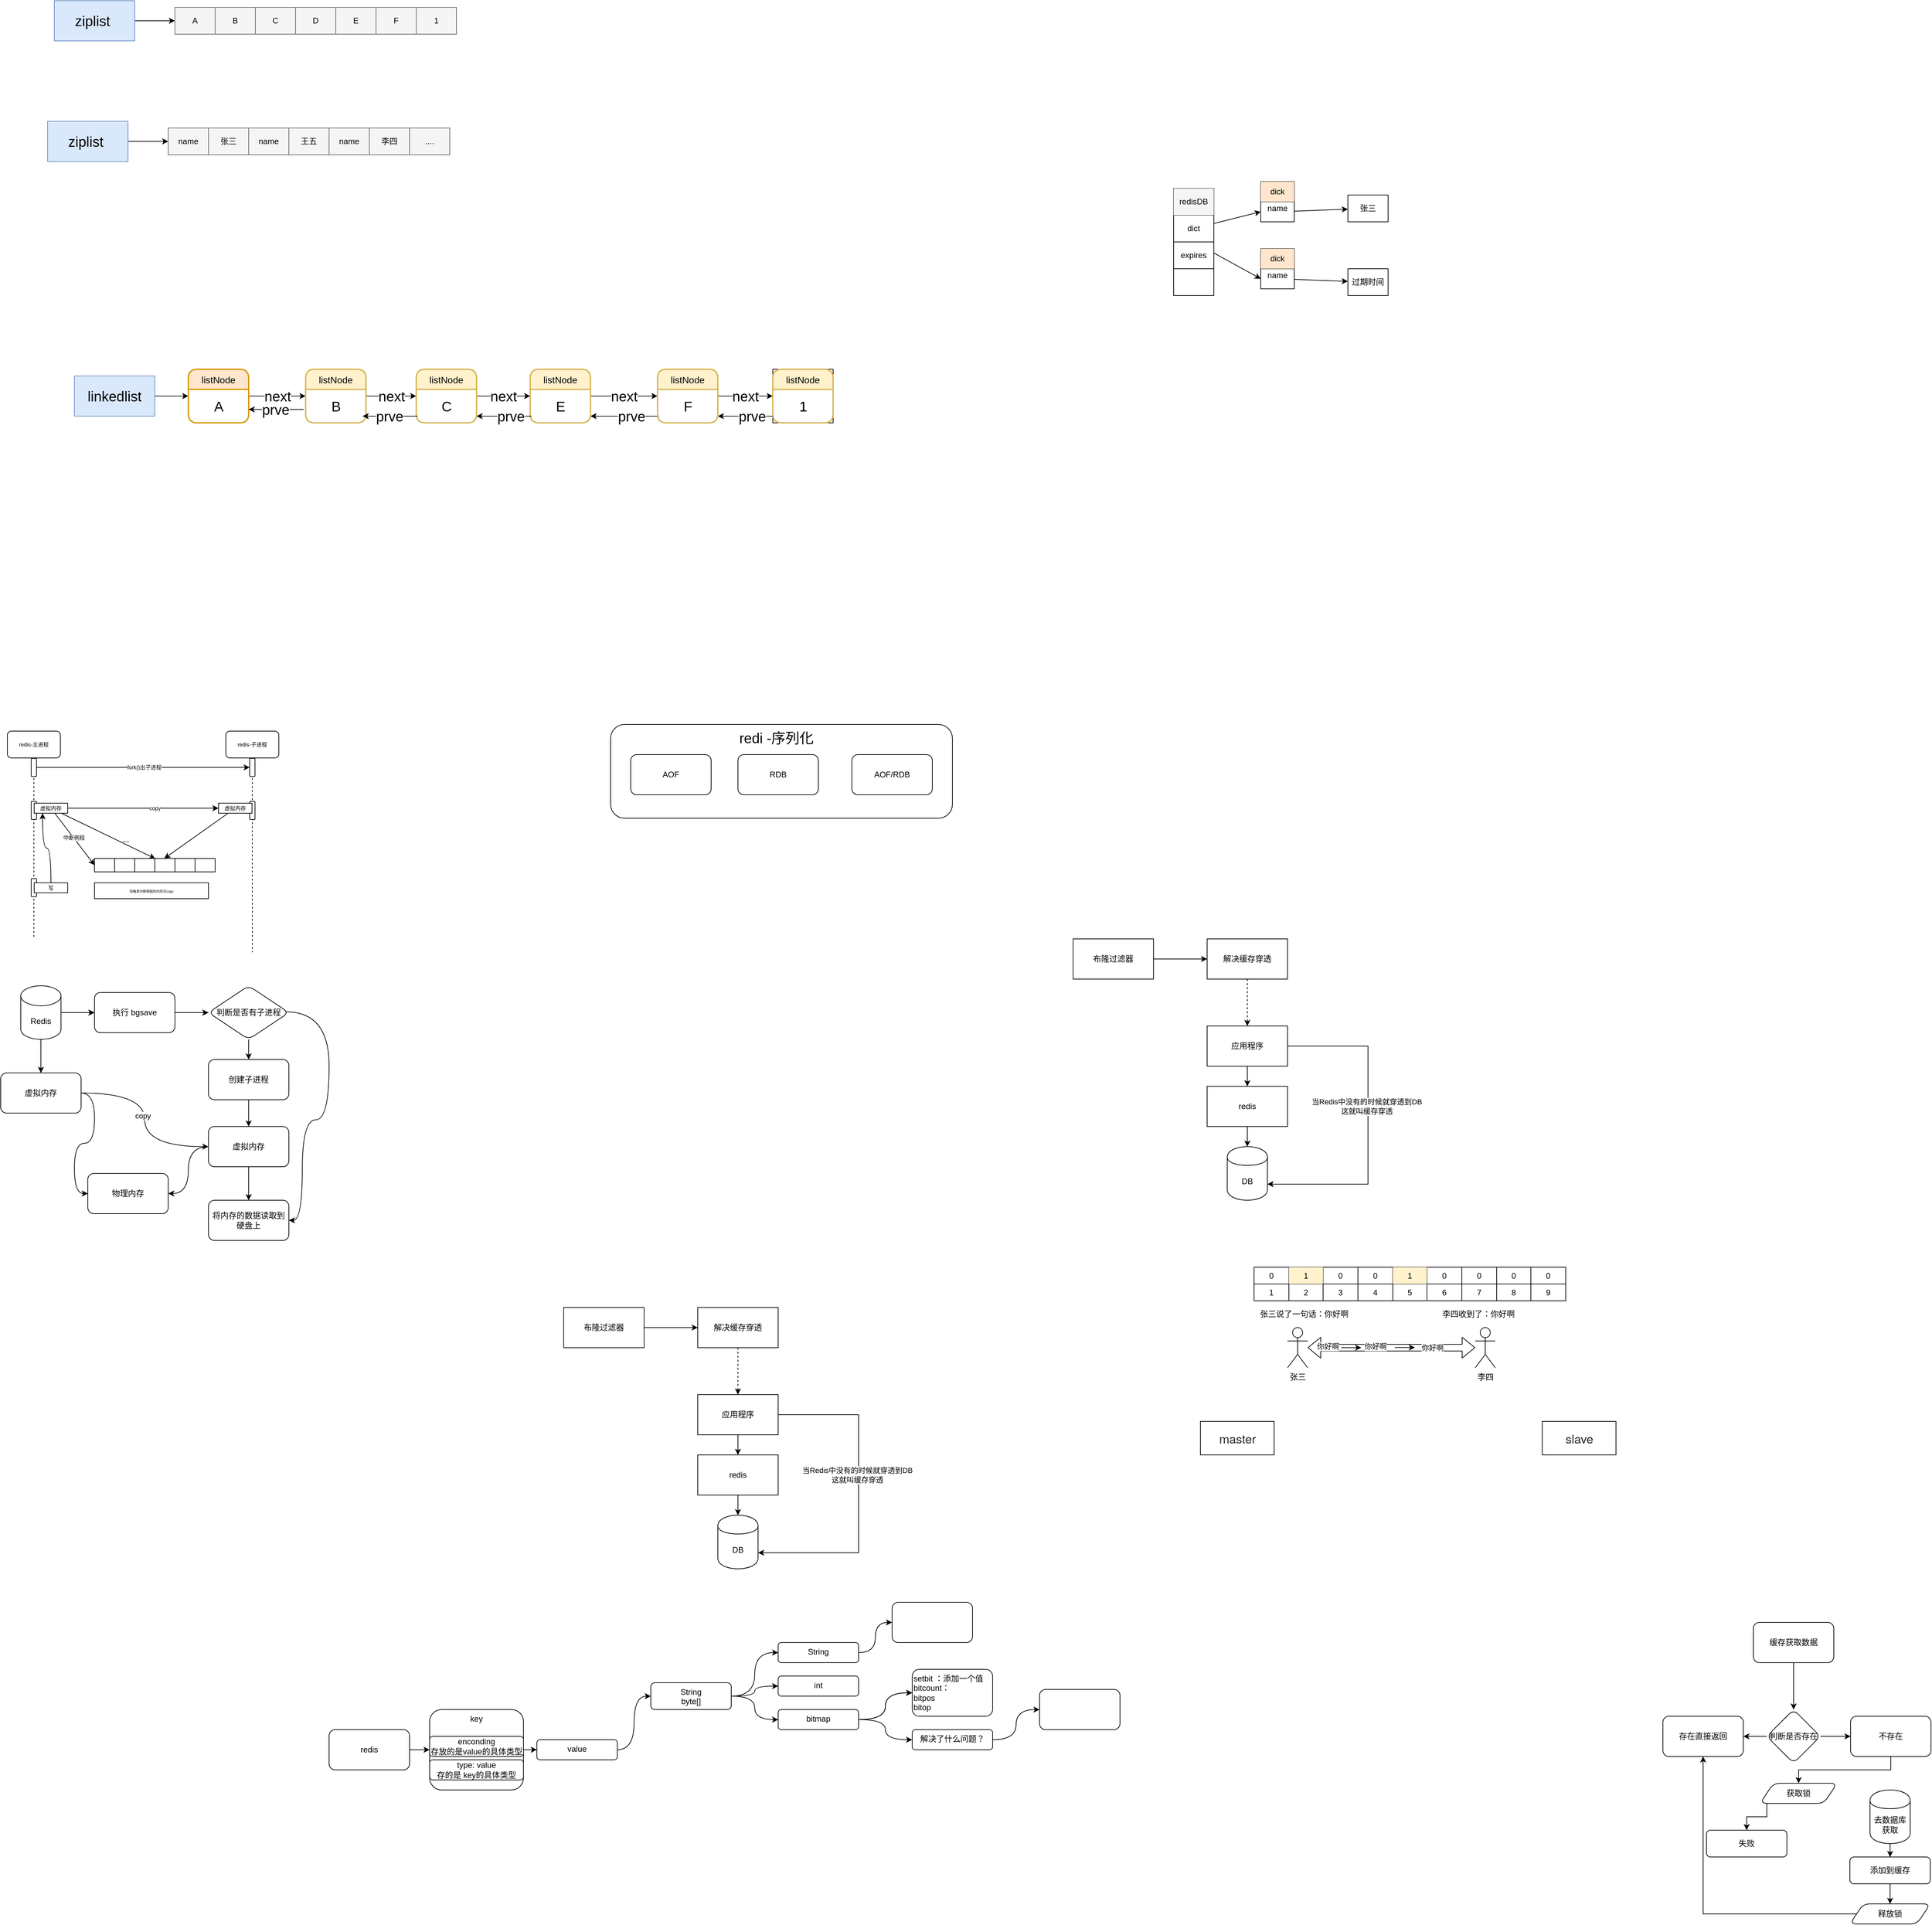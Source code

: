 <mxfile version="13.8.1" type="device"><diagram id="-nz8wFQRfNFfgn2m1XSl" name="第 1 页"><mxGraphModel dx="2223" dy="1514" grid="1" gridSize="10" guides="1" tooltips="1" connect="1" arrows="1" fold="1" page="1" pageScale="1" pageWidth="827" pageHeight="1169" math="1" shadow="0"><root><mxCell id="0"/><mxCell id="1" parent="0"/><mxCell id="C97x5gsRBur4i-EP_Lcs-3" value="" style="edgeStyle=orthogonalEdgeStyle;rounded=0;orthogonalLoop=1;jettySize=auto;html=1;" parent="1" source="C97x5gsRBur4i-EP_Lcs-1" target="C97x5gsRBur4i-EP_Lcs-2" edge="1"><mxGeometry relative="1" as="geometry"/></mxCell><mxCell id="C97x5gsRBur4i-EP_Lcs-1" value="布隆过滤器" style="rounded=0;whiteSpace=wrap;html=1;" parent="1" vertex="1"><mxGeometry x="-10" y="560" width="120" height="60" as="geometry"/></mxCell><mxCell id="C97x5gsRBur4i-EP_Lcs-11" style="edgeStyle=orthogonalEdgeStyle;rounded=0;orthogonalLoop=1;jettySize=auto;html=1;entryX=0.5;entryY=0;entryDx=0;entryDy=0;exitX=0.5;exitY=1;exitDx=0;exitDy=0;dashed=1;" parent="1" source="C97x5gsRBur4i-EP_Lcs-2" target="C97x5gsRBur4i-EP_Lcs-4" edge="1"><mxGeometry relative="1" as="geometry"/></mxCell><mxCell id="C97x5gsRBur4i-EP_Lcs-2" value="解决缓存穿透" style="rounded=0;whiteSpace=wrap;html=1;" parent="1" vertex="1"><mxGeometry x="190" y="560" width="120" height="60" as="geometry"/></mxCell><mxCell id="C97x5gsRBur4i-EP_Lcs-6" value="" style="edgeStyle=orthogonalEdgeStyle;rounded=0;orthogonalLoop=1;jettySize=auto;html=1;" parent="1" source="C97x5gsRBur4i-EP_Lcs-4" target="C97x5gsRBur4i-EP_Lcs-5" edge="1"><mxGeometry relative="1" as="geometry"/></mxCell><mxCell id="C97x5gsRBur4i-EP_Lcs-9" style="edgeStyle=orthogonalEdgeStyle;rounded=0;orthogonalLoop=1;jettySize=auto;html=1;entryX=1;entryY=0.7;entryDx=0;entryDy=0;exitX=1;exitY=0.5;exitDx=0;exitDy=0;" parent="1" source="C97x5gsRBur4i-EP_Lcs-4" target="C97x5gsRBur4i-EP_Lcs-7" edge="1"><mxGeometry relative="1" as="geometry"><Array as="points"><mxPoint x="430" y="720"/><mxPoint x="430" y="926"/></Array></mxGeometry></mxCell><mxCell id="C97x5gsRBur4i-EP_Lcs-10" value="当Redis中没有的时候就穿透到DB&lt;br&gt;这就叫缓存穿透" style="edgeLabel;html=1;align=center;verticalAlign=middle;resizable=0;points=[];" parent="C97x5gsRBur4i-EP_Lcs-9" vertex="1" connectable="0"><mxGeometry x="-0.26" y="-2" relative="1" as="geometry"><mxPoint y="34" as="offset"/></mxGeometry></mxCell><mxCell id="C97x5gsRBur4i-EP_Lcs-4" value="应用程序" style="rounded=0;whiteSpace=wrap;html=1;" parent="1" vertex="1"><mxGeometry x="190" y="690" width="120" height="60" as="geometry"/></mxCell><mxCell id="C97x5gsRBur4i-EP_Lcs-8" value="" style="edgeStyle=orthogonalEdgeStyle;rounded=0;orthogonalLoop=1;jettySize=auto;html=1;" parent="1" source="C97x5gsRBur4i-EP_Lcs-5" target="C97x5gsRBur4i-EP_Lcs-7" edge="1"><mxGeometry relative="1" as="geometry"/></mxCell><mxCell id="C97x5gsRBur4i-EP_Lcs-5" value="redis" style="rounded=0;whiteSpace=wrap;html=1;" parent="1" vertex="1"><mxGeometry x="190" y="780" width="120" height="60" as="geometry"/></mxCell><mxCell id="C97x5gsRBur4i-EP_Lcs-7" value="DB" style="shape=cylinder;whiteSpace=wrap;html=1;boundedLbl=1;backgroundOutline=1;rounded=0;" parent="1" vertex="1"><mxGeometry x="220" y="870" width="60" height="80" as="geometry"/></mxCell><mxCell id="xm_n-VrbVPibAggN0ylB-1" value="&lt;div style=&quot;text-align: justify&quot;&gt;&lt;/div&gt;" style="rounded=1;whiteSpace=wrap;html=1;align=center;glass=0;sketch=0;shadow=0;" parent="1" vertex="1"><mxGeometry x="-700" y="240" width="510" height="140" as="geometry"/></mxCell><mxCell id="xm_n-VrbVPibAggN0ylB-2" value="AOF" style="rounded=1;whiteSpace=wrap;html=1;" parent="1" vertex="1"><mxGeometry x="-670" y="285" width="120" height="60" as="geometry"/></mxCell><mxCell id="xm_n-VrbVPibAggN0ylB-3" value="RDB" style="rounded=1;whiteSpace=wrap;html=1;" parent="1" vertex="1"><mxGeometry x="-510" y="285" width="120" height="60" as="geometry"/></mxCell><mxCell id="xm_n-VrbVPibAggN0ylB-4" value="AOF/RDB" style="rounded=1;whiteSpace=wrap;html=1;" parent="1" vertex="1"><mxGeometry x="-340" y="285" width="120" height="60" as="geometry"/></mxCell><mxCell id="xm_n-VrbVPibAggN0ylB-7" value="&lt;font style=&quot;font-size: 21px&quot;&gt;redi -序列化&lt;/font&gt;" style="text;html=1;strokeColor=none;fillColor=none;align=center;verticalAlign=middle;whiteSpace=wrap;rounded=0;shadow=0;glass=0;sketch=0;" parent="1" vertex="1"><mxGeometry x="-515" y="250" width="125" height="20" as="geometry"/></mxCell><mxCell id="xm_n-VrbVPibAggN0ylB-38" value="" style="edgeStyle=orthogonalEdgeStyle;rounded=0;orthogonalLoop=1;jettySize=auto;html=1;" parent="1" source="xm_n-VrbVPibAggN0ylB-36" target="xm_n-VrbVPibAggN0ylB-37" edge="1"><mxGeometry relative="1" as="geometry"/></mxCell><mxCell id="5iq9Ho1BA6cFK1tQpQxw-291" value="" style="edgeStyle=orthogonalEdgeStyle;rounded=0;orthogonalLoop=1;jettySize=auto;html=1;" edge="1" parent="1" source="xm_n-VrbVPibAggN0ylB-39" target="5iq9Ho1BA6cFK1tQpQxw-290"><mxGeometry relative="1" as="geometry"/></mxCell><mxCell id="xm_n-VrbVPibAggN0ylB-36" value="Redis" style="shape=cylinder3;whiteSpace=wrap;html=1;boundedLbl=1;backgroundOutline=1;size=15;rounded=1;shadow=0;glass=0;sketch=0;" parent="1" vertex="1"><mxGeometry x="-1580" y="630" width="60" height="80" as="geometry"/></mxCell><mxCell id="xm_n-VrbVPibAggN0ylB-40" value="" style="edgeStyle=orthogonalEdgeStyle;rounded=0;orthogonalLoop=1;jettySize=auto;html=1;" parent="1" source="xm_n-VrbVPibAggN0ylB-37" target="xm_n-VrbVPibAggN0ylB-39" edge="1"><mxGeometry relative="1" as="geometry"/></mxCell><mxCell id="xm_n-VrbVPibAggN0ylB-44" value="" style="edgeStyle=orthogonalEdgeStyle;rounded=0;orthogonalLoop=1;jettySize=auto;html=1;curved=1;" parent="1" source="xm_n-VrbVPibAggN0ylB-39" target="xm_n-VrbVPibAggN0ylB-43" edge="1"><mxGeometry relative="1" as="geometry"/></mxCell><mxCell id="xm_n-VrbVPibAggN0ylB-48" style="edgeStyle=orthogonalEdgeStyle;rounded=0;orthogonalLoop=1;jettySize=auto;html=1;" parent="1" source="xm_n-VrbVPibAggN0ylB-43" target="5iq9Ho1BA6cFK1tQpQxw-292" edge="1"><mxGeometry relative="1" as="geometry"><mxPoint x="-1320" y="980" as="targetPoint"/></mxGeometry></mxCell><mxCell id="xm_n-VrbVPibAggN0ylB-43" value="创建子进程" style="whiteSpace=wrap;html=1;rounded=1;shadow=0;glass=0;sketch=0;" parent="1" vertex="1"><mxGeometry x="-1300" y="740" width="120" height="60" as="geometry"/></mxCell><mxCell id="5iq9Ho1BA6cFK1tQpQxw-289" style="edgeStyle=orthogonalEdgeStyle;rounded=0;orthogonalLoop=1;jettySize=auto;html=1;exitX=0.5;exitY=1;exitDx=0;exitDy=0;" edge="1" parent="1" source="5iq9Ho1BA6cFK1tQpQxw-292" target="xm_n-VrbVPibAggN0ylB-53"><mxGeometry relative="1" as="geometry"><mxPoint x="-1260" y="1010" as="sourcePoint"/><mxPoint x="-1240" y="970" as="targetPoint"/></mxGeometry></mxCell><mxCell id="xm_n-VrbVPibAggN0ylB-53" value="将内存的数据读取到硬盘上" style="rounded=1;whiteSpace=wrap;html=1;shadow=0;glass=0;sketch=0;" parent="1" vertex="1"><mxGeometry x="-1300" y="950" width="120" height="60" as="geometry"/></mxCell><mxCell id="VYFofmDX-V_JZxAn3ggT-72" style="edgeStyle=orthogonalEdgeStyle;rounded=0;orthogonalLoop=1;jettySize=auto;html=1;" parent="1" source="VYFofmDX-V_JZxAn3ggT-11" target="VYFofmDX-V_JZxAn3ggT-64" edge="1"><mxGeometry relative="1" as="geometry"/></mxCell><mxCell id="VYFofmDX-V_JZxAn3ggT-11" value="ziplist&amp;nbsp;" style="rounded=0;whiteSpace=wrap;html=1;fillColor=#dae8fc;strokeColor=#6c8ebf;fontSize=21;" parent="1" vertex="1"><mxGeometry x="-1530" y="-840" width="120" height="60" as="geometry"/></mxCell><mxCell id="VYFofmDX-V_JZxAn3ggT-82" style="edgeStyle=orthogonalEdgeStyle;rounded=0;orthogonalLoop=1;jettySize=auto;html=1;entryX=0;entryY=0.5;entryDx=0;entryDy=0;" parent="1" source="VYFofmDX-V_JZxAn3ggT-83" target="VYFofmDX-V_JZxAn3ggT-102" edge="1"><mxGeometry relative="1" as="geometry"><mxPoint x="-1280" y="-190" as="targetPoint"/></mxGeometry></mxCell><mxCell id="VYFofmDX-V_JZxAn3ggT-83" value="linkedlist" style="rounded=0;whiteSpace=wrap;html=1;fillColor=#dae8fc;strokeColor=#6c8ebf;fontSize=21;" parent="1" vertex="1"><mxGeometry x="-1500" y="-280" width="120" height="60" as="geometry"/></mxCell><mxCell id="VYFofmDX-V_JZxAn3ggT-109" value="next" style="edgeStyle=orthogonalEdgeStyle;rounded=0;orthogonalLoop=1;jettySize=auto;html=1;fontSize=21;" parent="1" source="VYFofmDX-V_JZxAn3ggT-102" target="VYFofmDX-V_JZxAn3ggT-107" edge="1"><mxGeometry relative="1" as="geometry"/></mxCell><mxCell id="VYFofmDX-V_JZxAn3ggT-112" value="next" style="edgeStyle=orthogonalEdgeStyle;rounded=0;orthogonalLoop=1;jettySize=auto;html=1;fontSize=21;" parent="1" source="VYFofmDX-V_JZxAn3ggT-107" target="VYFofmDX-V_JZxAn3ggT-110" edge="1"><mxGeometry relative="1" as="geometry"/></mxCell><mxCell id="VYFofmDX-V_JZxAn3ggT-117" value="next" style="edgeStyle=orthogonalEdgeStyle;rounded=0;orthogonalLoop=1;jettySize=auto;html=1;fontSize=21;" parent="1" source="VYFofmDX-V_JZxAn3ggT-110" target="VYFofmDX-V_JZxAn3ggT-115" edge="1"><mxGeometry relative="1" as="geometry"/></mxCell><mxCell id="VYFofmDX-V_JZxAn3ggT-121" value="next" style="edgeStyle=orthogonalEdgeStyle;rounded=0;orthogonalLoop=1;jettySize=auto;html=1;fontSize=21;" parent="1" source="VYFofmDX-V_JZxAn3ggT-115" target="VYFofmDX-V_JZxAn3ggT-119" edge="1"><mxGeometry relative="1" as="geometry"/></mxCell><mxCell id="VYFofmDX-V_JZxAn3ggT-124" value="next" style="edgeStyle=orthogonalEdgeStyle;rounded=0;orthogonalLoop=1;jettySize=auto;html=1;fontSize=21;" parent="1" source="VYFofmDX-V_JZxAn3ggT-119" target="VYFofmDX-V_JZxAn3ggT-122" edge="1"><mxGeometry relative="1" as="geometry"/></mxCell><mxCell id="VYFofmDX-V_JZxAn3ggT-107" value="listNode" style="swimlane;childLayout=stackLayout;horizontal=1;startSize=30;horizontalStack=0;rounded=1;fontSize=14;fontStyle=0;strokeWidth=2;resizeParent=0;resizeLast=1;shadow=0;dashed=0;align=center;fillColor=#fff2cc;strokeColor=#d6b656;" parent="1" vertex="1"><mxGeometry x="-1155" y="-290" width="90" height="80" as="geometry"/></mxCell><mxCell id="VYFofmDX-V_JZxAn3ggT-108" value="B" style="text;html=1;align=center;verticalAlign=middle;resizable=0;points=[];autosize=1;fontSize=21;" parent="VYFofmDX-V_JZxAn3ggT-107" vertex="1"><mxGeometry y="30" width="90" height="50" as="geometry"/></mxCell><mxCell id="VYFofmDX-V_JZxAn3ggT-126" value="" style="group;strokeColor=#000000;" parent="1" vertex="1" connectable="0"><mxGeometry x="-458" y="-290" width="90" height="80" as="geometry"/></mxCell><mxCell id="VYFofmDX-V_JZxAn3ggT-122" value="listNode" style="swimlane;childLayout=stackLayout;horizontal=1;startSize=30;horizontalStack=0;rounded=1;fontSize=14;fontStyle=0;strokeWidth=2;resizeParent=0;resizeLast=1;shadow=0;dashed=0;align=center;fillColor=#fff2cc;strokeColor=#d6b656;" parent="VYFofmDX-V_JZxAn3ggT-126" vertex="1"><mxGeometry width="90" height="80" as="geometry"/></mxCell><mxCell id="VYFofmDX-V_JZxAn3ggT-123" value="1" style="text;html=1;align=center;verticalAlign=middle;resizable=0;points=[];autosize=1;fontSize=21;" parent="VYFofmDX-V_JZxAn3ggT-122" vertex="1"><mxGeometry y="30" width="90" height="50" as="geometry"/></mxCell><mxCell id="VYFofmDX-V_JZxAn3ggT-125" value="1" style="text;html=1;align=center;verticalAlign=middle;resizable=0;points=[];autosize=1;fontSize=21;" parent="VYFofmDX-V_JZxAn3ggT-126" vertex="1"><mxGeometry y="30" width="90" height="50" as="geometry"/></mxCell><mxCell id="VYFofmDX-V_JZxAn3ggT-115" value="listNode" style="swimlane;childLayout=stackLayout;horizontal=1;startSize=30;horizontalStack=0;rounded=1;fontSize=14;fontStyle=0;strokeWidth=2;resizeParent=0;resizeLast=1;shadow=0;dashed=0;align=center;fillColor=#fff2cc;strokeColor=#d6b656;" parent="1" vertex="1"><mxGeometry x="-820" y="-290" width="90" height="80" as="geometry"/></mxCell><mxCell id="VYFofmDX-V_JZxAn3ggT-116" value="E" style="text;html=1;align=center;verticalAlign=middle;resizable=0;points=[];autosize=1;fontSize=21;" parent="VYFofmDX-V_JZxAn3ggT-115" vertex="1"><mxGeometry y="30" width="90" height="50" as="geometry"/></mxCell><mxCell id="VYFofmDX-V_JZxAn3ggT-110" value="listNode" style="swimlane;childLayout=stackLayout;horizontal=1;startSize=30;horizontalStack=0;rounded=1;fontSize=14;fontStyle=0;strokeWidth=2;resizeParent=0;resizeLast=1;shadow=0;dashed=0;align=center;fillColor=#fff2cc;strokeColor=#d6b656;" parent="1" vertex="1"><mxGeometry x="-990" y="-290" width="90" height="80" as="geometry"/></mxCell><mxCell id="VYFofmDX-V_JZxAn3ggT-111" value="C" style="text;html=1;align=center;verticalAlign=middle;resizable=0;points=[];autosize=1;fontSize=21;" parent="VYFofmDX-V_JZxAn3ggT-110" vertex="1"><mxGeometry y="30" width="90" height="50" as="geometry"/></mxCell><mxCell id="VYFofmDX-V_JZxAn3ggT-102" value="listNode" style="swimlane;childLayout=stackLayout;horizontal=1;startSize=30;horizontalStack=0;rounded=1;fontSize=14;fontStyle=0;strokeWidth=2;resizeParent=0;resizeLast=1;shadow=0;dashed=0;align=center;fillColor=#ffe6cc;strokeColor=#d79b00;" parent="1" vertex="1"><mxGeometry x="-1330" y="-290" width="90" height="80" as="geometry"/></mxCell><mxCell id="VYFofmDX-V_JZxAn3ggT-148" value="A" style="text;html=1;align=center;verticalAlign=middle;resizable=0;points=[];autosize=1;fontSize=21;" parent="VYFofmDX-V_JZxAn3ggT-102" vertex="1"><mxGeometry y="30" width="90" height="50" as="geometry"/></mxCell><mxCell id="VYFofmDX-V_JZxAn3ggT-130" style="edgeStyle=orthogonalEdgeStyle;orthogonalLoop=1;jettySize=auto;html=1;fontSize=21;curved=1;sketch=0;shadow=0;" parent="1" source="VYFofmDX-V_JZxAn3ggT-125" target="VYFofmDX-V_JZxAn3ggT-120" edge="1"><mxGeometry relative="1" as="geometry"><Array as="points"><mxPoint x="-510" y="-220"/><mxPoint x="-510" y="-220"/></Array></mxGeometry></mxCell><mxCell id="VYFofmDX-V_JZxAn3ggT-131" value="prve" style="edgeLabel;html=1;align=center;verticalAlign=middle;resizable=0;points=[];fontSize=21;" parent="VYFofmDX-V_JZxAn3ggT-130" vertex="1" connectable="0"><mxGeometry x="0.019" y="11" relative="1" as="geometry"><mxPoint x="11" y="-11" as="offset"/></mxGeometry></mxCell><mxCell id="VYFofmDX-V_JZxAn3ggT-134" style="edgeStyle=orthogonalEdgeStyle;orthogonalLoop=1;jettySize=auto;html=1;fontSize=21;curved=1;sketch=0;shadow=0;" parent="1" edge="1"><mxGeometry relative="1" as="geometry"><mxPoint x="-628" y="-219.996" as="sourcePoint"/><mxPoint x="-730" y="-219.996" as="targetPoint"/><Array as="points"><mxPoint x="-680" y="-220.03"/><mxPoint x="-680" y="-220.03"/></Array></mxGeometry></mxCell><mxCell id="VYFofmDX-V_JZxAn3ggT-135" value="prve" style="edgeLabel;html=1;align=center;verticalAlign=middle;resizable=0;points=[];fontSize=21;" parent="VYFofmDX-V_JZxAn3ggT-134" vertex="1" connectable="0"><mxGeometry x="0.019" y="11" relative="1" as="geometry"><mxPoint x="11" y="-11" as="offset"/></mxGeometry></mxCell><mxCell id="VYFofmDX-V_JZxAn3ggT-119" value="listNode" style="swimlane;childLayout=stackLayout;horizontal=1;startSize=30;horizontalStack=0;rounded=1;fontSize=14;fontStyle=0;strokeWidth=2;resizeParent=0;resizeLast=1;shadow=0;dashed=0;align=center;fillColor=#fff2cc;strokeColor=#d6b656;" parent="1" vertex="1"><mxGeometry x="-630" y="-290" width="90" height="80" as="geometry"/></mxCell><mxCell id="VYFofmDX-V_JZxAn3ggT-120" value="F" style="text;html=1;align=center;verticalAlign=middle;resizable=0;points=[];autosize=1;fontSize=21;" parent="VYFofmDX-V_JZxAn3ggT-119" vertex="1"><mxGeometry y="30" width="90" height="50" as="geometry"/></mxCell><mxCell id="VYFofmDX-V_JZxAn3ggT-137" style="edgeStyle=orthogonalEdgeStyle;orthogonalLoop=1;jettySize=auto;html=1;fontSize=21;curved=1;sketch=0;shadow=0;" parent="1" edge="1"><mxGeometry relative="1" as="geometry"><mxPoint x="-818" y="-219.996" as="sourcePoint"/><mxPoint x="-900" y="-219.996" as="targetPoint"/><Array as="points"><mxPoint x="-870" y="-220.03"/><mxPoint x="-870" y="-220.03"/></Array></mxGeometry></mxCell><mxCell id="VYFofmDX-V_JZxAn3ggT-138" value="prve" style="edgeLabel;html=1;align=center;verticalAlign=middle;resizable=0;points=[];fontSize=21;" parent="VYFofmDX-V_JZxAn3ggT-137" vertex="1" connectable="0"><mxGeometry x="0.019" y="11" relative="1" as="geometry"><mxPoint x="11" y="-11" as="offset"/></mxGeometry></mxCell><mxCell id="VYFofmDX-V_JZxAn3ggT-143" value="" style="group" parent="1" vertex="1" connectable="0"><mxGeometry x="-1030" y="-220" as="geometry"/></mxCell><mxCell id="VYFofmDX-V_JZxAn3ggT-142" value="" style="group" parent="VYFofmDX-V_JZxAn3ggT-143" vertex="1" connectable="0"><mxGeometry x="-10" as="geometry"/></mxCell><mxCell id="VYFofmDX-V_JZxAn3ggT-139" style="edgeStyle=orthogonalEdgeStyle;orthogonalLoop=1;jettySize=auto;html=1;fontSize=21;curved=1;sketch=0;shadow=0;" parent="VYFofmDX-V_JZxAn3ggT-142" edge="1"><mxGeometry relative="1" as="geometry"><mxPoint x="52" y="0.034" as="sourcePoint"/><mxPoint x="-30" as="targetPoint"/><Array as="points"><mxPoint/><mxPoint/></Array></mxGeometry></mxCell><mxCell id="VYFofmDX-V_JZxAn3ggT-140" value="prve" style="edgeLabel;html=1;align=center;verticalAlign=middle;resizable=0;points=[];fontSize=21;" parent="VYFofmDX-V_JZxAn3ggT-139" vertex="1" connectable="0"><mxGeometry x="0.019" y="11" relative="1" as="geometry"><mxPoint x="0.07" y="-11.03" as="offset"/></mxGeometry></mxCell><mxCell id="VYFofmDX-V_JZxAn3ggT-144" value="" style="group" parent="1" vertex="1" connectable="0"><mxGeometry x="-1210" y="-230" as="geometry"/></mxCell><mxCell id="VYFofmDX-V_JZxAn3ggT-145" value="" style="group" parent="VYFofmDX-V_JZxAn3ggT-144" vertex="1" connectable="0"><mxGeometry as="geometry"/></mxCell><mxCell id="VYFofmDX-V_JZxAn3ggT-146" style="edgeStyle=orthogonalEdgeStyle;orthogonalLoop=1;jettySize=auto;html=1;fontSize=21;curved=1;sketch=0;shadow=0;" parent="VYFofmDX-V_JZxAn3ggT-145" edge="1"><mxGeometry relative="1" as="geometry"><mxPoint x="52" y="0.034" as="sourcePoint"/><mxPoint x="-30" as="targetPoint"/><Array as="points"><mxPoint/><mxPoint/></Array></mxGeometry></mxCell><mxCell id="VYFofmDX-V_JZxAn3ggT-147" value="prve" style="edgeLabel;html=1;align=center;verticalAlign=middle;resizable=0;points=[];fontSize=21;" parent="VYFofmDX-V_JZxAn3ggT-146" vertex="1" connectable="0"><mxGeometry x="0.019" y="11" relative="1" as="geometry"><mxPoint x="0.07" y="-11.03" as="offset"/></mxGeometry></mxCell><mxCell id="VYFofmDX-V_JZxAn3ggT-149" style="edgeStyle=orthogonalEdgeStyle;rounded=0;orthogonalLoop=1;jettySize=auto;html=1;" parent="1" source="VYFofmDX-V_JZxAn3ggT-150" target="VYFofmDX-V_JZxAn3ggT-152" edge="1"><mxGeometry relative="1" as="geometry"/></mxCell><mxCell id="VYFofmDX-V_JZxAn3ggT-150" value="ziplist&amp;nbsp;" style="rounded=0;whiteSpace=wrap;html=1;fillColor=#dae8fc;strokeColor=#6c8ebf;fontSize=21;" parent="1" vertex="1"><mxGeometry x="-1540" y="-660" width="120" height="60" as="geometry"/></mxCell><mxCell id="VYFofmDX-V_JZxAn3ggT-163" value="" style="group" parent="1" vertex="1" connectable="0"><mxGeometry x="-1360" y="-650" width="420" height="40" as="geometry"/></mxCell><mxCell id="VYFofmDX-V_JZxAn3ggT-162" value="" style="group" parent="VYFofmDX-V_JZxAn3ggT-163" vertex="1" connectable="0"><mxGeometry width="420" height="40" as="geometry"/></mxCell><mxCell id="VYFofmDX-V_JZxAn3ggT-161" value="" style="group;container=1;" parent="VYFofmDX-V_JZxAn3ggT-162" vertex="1" connectable="0"><mxGeometry width="420" height="40" as="geometry"/></mxCell><mxCell id="VYFofmDX-V_JZxAn3ggT-160" value="" style="group" parent="VYFofmDX-V_JZxAn3ggT-161" vertex="1" connectable="0"><mxGeometry width="420" height="40" as="geometry"/></mxCell><mxCell id="VYFofmDX-V_JZxAn3ggT-151" value="" style="shape=table;html=1;whiteSpace=wrap;startSize=0;container=1;collapsible=0;childLayout=tableLayout;fillColor=#f5f5f5;strokeColor=#666666;fontColor=#333333;" parent="VYFofmDX-V_JZxAn3ggT-160" vertex="1"><mxGeometry width="420" height="40" as="geometry"/></mxCell><mxCell id="VYFofmDX-V_JZxAn3ggT-152" value="" style="shape=partialRectangle;html=1;whiteSpace=wrap;collapsible=0;dropTarget=0;pointerEvents=0;fillColor=none;top=0;left=0;bottom=0;right=0;points=[[0,0.5],[1,0.5]];portConstraint=eastwest;" parent="VYFofmDX-V_JZxAn3ggT-151" vertex="1"><mxGeometry width="420" height="40" as="geometry"/></mxCell><mxCell id="VYFofmDX-V_JZxAn3ggT-153" value="name" style="shape=partialRectangle;html=1;whiteSpace=wrap;connectable=0;overflow=hidden;fillColor=none;top=0;left=0;bottom=0;right=0;" parent="VYFofmDX-V_JZxAn3ggT-152" vertex="1"><mxGeometry width="60" height="40" as="geometry"/></mxCell><mxCell id="VYFofmDX-V_JZxAn3ggT-154" value="张三" style="shape=partialRectangle;html=1;whiteSpace=wrap;connectable=0;overflow=hidden;fillColor=none;top=0;left=0;bottom=0;right=0;" parent="VYFofmDX-V_JZxAn3ggT-152" vertex="1"><mxGeometry x="60" width="60" height="40" as="geometry"/></mxCell><mxCell id="VYFofmDX-V_JZxAn3ggT-155" value="name" style="shape=partialRectangle;html=1;whiteSpace=wrap;connectable=0;overflow=hidden;fillColor=none;top=0;left=0;bottom=0;right=0;" parent="VYFofmDX-V_JZxAn3ggT-152" vertex="1"><mxGeometry x="120" width="60" height="40" as="geometry"/></mxCell><mxCell id="VYFofmDX-V_JZxAn3ggT-156" value="王五" style="shape=partialRectangle;html=1;whiteSpace=wrap;connectable=0;overflow=hidden;fillColor=none;top=0;left=0;bottom=0;right=0;" parent="VYFofmDX-V_JZxAn3ggT-152" vertex="1"><mxGeometry x="180" width="60" height="40" as="geometry"/></mxCell><mxCell id="VYFofmDX-V_JZxAn3ggT-157" value="name" style="shape=partialRectangle;html=1;whiteSpace=wrap;connectable=0;overflow=hidden;fillColor=none;top=0;left=0;bottom=0;right=0;" parent="VYFofmDX-V_JZxAn3ggT-152" vertex="1"><mxGeometry x="240" width="60" height="40" as="geometry"/></mxCell><mxCell id="VYFofmDX-V_JZxAn3ggT-158" value="李四" style="shape=partialRectangle;html=1;whiteSpace=wrap;connectable=0;overflow=hidden;fillColor=none;top=0;left=0;bottom=0;right=0;" parent="VYFofmDX-V_JZxAn3ggT-152" vertex="1"><mxGeometry x="300" width="60" height="40" as="geometry"/></mxCell><mxCell id="VYFofmDX-V_JZxAn3ggT-159" value="...." style="shape=partialRectangle;html=1;whiteSpace=wrap;connectable=0;overflow=hidden;fillColor=none;top=0;left=0;bottom=0;right=0;" parent="VYFofmDX-V_JZxAn3ggT-152" vertex="1"><mxGeometry x="360" width="60" height="40" as="geometry"/></mxCell><mxCell id="VYFofmDX-V_JZxAn3ggT-63" value="" style="shape=table;html=1;whiteSpace=wrap;startSize=0;container=1;collapsible=0;childLayout=tableLayout;fillColor=#f5f5f5;strokeColor=#666666;fontColor=#333333;" parent="1" vertex="1"><mxGeometry x="-1350" y="-830" width="420" height="40" as="geometry"/></mxCell><mxCell id="VYFofmDX-V_JZxAn3ggT-64" value="" style="shape=partialRectangle;html=1;whiteSpace=wrap;collapsible=0;dropTarget=0;pointerEvents=0;fillColor=none;top=0;left=0;bottom=0;right=0;points=[[0,0.5],[1,0.5]];portConstraint=eastwest;" parent="VYFofmDX-V_JZxAn3ggT-63" vertex="1"><mxGeometry width="420" height="40" as="geometry"/></mxCell><mxCell id="VYFofmDX-V_JZxAn3ggT-65" value="A" style="shape=partialRectangle;html=1;whiteSpace=wrap;connectable=0;overflow=hidden;fillColor=none;top=0;left=0;bottom=0;right=0;" parent="VYFofmDX-V_JZxAn3ggT-64" vertex="1"><mxGeometry width="60" height="40" as="geometry"/></mxCell><mxCell id="VYFofmDX-V_JZxAn3ggT-66" value="B" style="shape=partialRectangle;html=1;whiteSpace=wrap;connectable=0;overflow=hidden;fillColor=none;top=0;left=0;bottom=0;right=0;" parent="VYFofmDX-V_JZxAn3ggT-64" vertex="1"><mxGeometry x="60" width="60" height="40" as="geometry"/></mxCell><mxCell id="VYFofmDX-V_JZxAn3ggT-67" value="C" style="shape=partialRectangle;html=1;whiteSpace=wrap;connectable=0;overflow=hidden;fillColor=none;top=0;left=0;bottom=0;right=0;" parent="VYFofmDX-V_JZxAn3ggT-64" vertex="1"><mxGeometry x="120" width="60" height="40" as="geometry"/></mxCell><mxCell id="VYFofmDX-V_JZxAn3ggT-68" value="D" style="shape=partialRectangle;html=1;whiteSpace=wrap;connectable=0;overflow=hidden;fillColor=none;top=0;left=0;bottom=0;right=0;" parent="VYFofmDX-V_JZxAn3ggT-64" vertex="1"><mxGeometry x="180" width="60" height="40" as="geometry"/></mxCell><mxCell id="VYFofmDX-V_JZxAn3ggT-69" value="E" style="shape=partialRectangle;html=1;whiteSpace=wrap;connectable=0;overflow=hidden;fillColor=none;top=0;left=0;bottom=0;right=0;" parent="VYFofmDX-V_JZxAn3ggT-64" vertex="1"><mxGeometry x="240" width="60" height="40" as="geometry"/></mxCell><mxCell id="VYFofmDX-V_JZxAn3ggT-70" value="F" style="shape=partialRectangle;html=1;whiteSpace=wrap;connectable=0;overflow=hidden;fillColor=none;top=0;left=0;bottom=0;right=0;" parent="VYFofmDX-V_JZxAn3ggT-64" vertex="1"><mxGeometry x="300" width="60" height="40" as="geometry"/></mxCell><mxCell id="VYFofmDX-V_JZxAn3ggT-71" value="1" style="shape=partialRectangle;html=1;whiteSpace=wrap;connectable=0;overflow=hidden;fillColor=none;top=0;left=0;bottom=0;right=0;" parent="VYFofmDX-V_JZxAn3ggT-64" vertex="1"><mxGeometry x="360" width="60" height="40" as="geometry"/></mxCell><mxCell id="PeRW9W8LWKOUnLTgBoHy-50" style="edgeStyle=none;rounded=0;orthogonalLoop=1;jettySize=auto;html=1;entryX=0;entryY=0.5;entryDx=0;entryDy=0;" parent="1" source="PeRW9W8LWKOUnLTgBoHy-6" target="PeRW9W8LWKOUnLTgBoHy-45" edge="1"><mxGeometry relative="1" as="geometry"/></mxCell><mxCell id="PeRW9W8LWKOUnLTgBoHy-6" value="" style="shape=table;html=1;whiteSpace=wrap;startSize=0;container=1;collapsible=0;childLayout=tableLayout;" parent="1" vertex="1"><mxGeometry x="140" y="-560" width="60" height="160" as="geometry"/></mxCell><mxCell id="PeRW9W8LWKOUnLTgBoHy-7" value="" style="shape=partialRectangle;html=1;whiteSpace=wrap;collapsible=0;dropTarget=0;pointerEvents=0;fillColor=#f5f5f5;top=0;left=0;bottom=0;right=0;points=[[0,0.5],[1,0.5]];portConstraint=eastwest;strokeColor=#666666;fontColor=#333333;" parent="PeRW9W8LWKOUnLTgBoHy-6" vertex="1"><mxGeometry width="60" height="40" as="geometry"/></mxCell><mxCell id="PeRW9W8LWKOUnLTgBoHy-8" value="redisDB" style="shape=partialRectangle;html=1;whiteSpace=wrap;connectable=0;overflow=hidden;fillColor=none;top=0;left=0;bottom=0;right=0;" parent="PeRW9W8LWKOUnLTgBoHy-7" vertex="1"><mxGeometry width="60" height="40" as="geometry"/></mxCell><mxCell id="PeRW9W8LWKOUnLTgBoHy-9" value="" style="shape=partialRectangle;html=1;whiteSpace=wrap;collapsible=0;dropTarget=0;pointerEvents=0;fillColor=none;top=0;left=0;bottom=0;right=0;points=[[0,0.5],[1,0.5]];portConstraint=eastwest;" parent="PeRW9W8LWKOUnLTgBoHy-6" vertex="1"><mxGeometry y="40" width="60" height="40" as="geometry"/></mxCell><mxCell id="PeRW9W8LWKOUnLTgBoHy-10" value="dict" style="shape=partialRectangle;html=1;whiteSpace=wrap;connectable=0;overflow=hidden;fillColor=none;top=0;left=0;bottom=0;right=0;" parent="PeRW9W8LWKOUnLTgBoHy-9" vertex="1"><mxGeometry width="60" height="40" as="geometry"/></mxCell><mxCell id="PeRW9W8LWKOUnLTgBoHy-11" value="" style="shape=partialRectangle;html=1;whiteSpace=wrap;collapsible=0;dropTarget=0;pointerEvents=0;fillColor=none;top=0;left=0;bottom=0;right=0;points=[[0,0.5],[1,0.5]];portConstraint=eastwest;" parent="PeRW9W8LWKOUnLTgBoHy-6" vertex="1"><mxGeometry y="80" width="60" height="40" as="geometry"/></mxCell><mxCell id="PeRW9W8LWKOUnLTgBoHy-12" value="expires" style="shape=partialRectangle;html=1;whiteSpace=wrap;connectable=0;overflow=hidden;fillColor=none;top=0;left=0;bottom=0;right=0;" parent="PeRW9W8LWKOUnLTgBoHy-11" vertex="1"><mxGeometry width="60" height="40" as="geometry"/></mxCell><mxCell id="PeRW9W8LWKOUnLTgBoHy-13" value="" style="shape=partialRectangle;html=1;whiteSpace=wrap;collapsible=0;dropTarget=0;pointerEvents=0;fillColor=none;top=0;left=0;bottom=0;right=0;points=[[0,0.5],[1,0.5]];portConstraint=eastwest;" parent="PeRW9W8LWKOUnLTgBoHy-6" vertex="1"><mxGeometry y="120" width="60" height="40" as="geometry"/></mxCell><mxCell id="PeRW9W8LWKOUnLTgBoHy-14" value="" style="shape=partialRectangle;html=1;whiteSpace=wrap;connectable=0;overflow=hidden;fillColor=none;top=0;left=0;bottom=0;right=0;" parent="PeRW9W8LWKOUnLTgBoHy-13" vertex="1"><mxGeometry width="60" height="40" as="geometry"/></mxCell><mxCell id="PeRW9W8LWKOUnLTgBoHy-37" style="edgeStyle=none;rounded=0;orthogonalLoop=1;jettySize=auto;html=1;entryX=0;entryY=0.5;entryDx=0;entryDy=0;" parent="1" source="PeRW9W8LWKOUnLTgBoHy-9" target="PeRW9W8LWKOUnLTgBoHy-33" edge="1"><mxGeometry relative="1" as="geometry"/></mxCell><mxCell id="PeRW9W8LWKOUnLTgBoHy-41" style="edgeStyle=none;rounded=0;orthogonalLoop=1;jettySize=auto;html=1;" parent="1" source="PeRW9W8LWKOUnLTgBoHy-33" target="PeRW9W8LWKOUnLTgBoHy-39" edge="1"><mxGeometry relative="1" as="geometry"/></mxCell><mxCell id="PeRW9W8LWKOUnLTgBoHy-56" style="edgeStyle=none;rounded=0;orthogonalLoop=1;jettySize=auto;html=1;" parent="1" source="PeRW9W8LWKOUnLTgBoHy-45" target="PeRW9W8LWKOUnLTgBoHy-54" edge="1"><mxGeometry relative="1" as="geometry"/></mxCell><mxCell id="PeRW9W8LWKOUnLTgBoHy-30" value="" style="shape=table;html=1;whiteSpace=wrap;startSize=0;container=1;collapsible=0;childLayout=tableLayout;" parent="1" vertex="1"><mxGeometry x="270" y="-570" width="50" height="60" as="geometry"/></mxCell><mxCell id="PeRW9W8LWKOUnLTgBoHy-31" value="" style="shape=partialRectangle;html=1;whiteSpace=wrap;collapsible=0;dropTarget=0;pointerEvents=0;fillColor=none;top=0;left=0;bottom=0;right=0;points=[[0,0.5],[1,0.5]];portConstraint=eastwest;" parent="PeRW9W8LWKOUnLTgBoHy-30" vertex="1"><mxGeometry width="50" height="30" as="geometry"/></mxCell><mxCell id="PeRW9W8LWKOUnLTgBoHy-32" value="dick" style="shape=partialRectangle;html=1;whiteSpace=wrap;connectable=0;overflow=hidden;fillColor=#ffe6cc;top=0;left=0;bottom=0;right=0;strokeColor=#d79b00;" parent="PeRW9W8LWKOUnLTgBoHy-31" vertex="1"><mxGeometry width="50" height="30" as="geometry"/></mxCell><mxCell id="PeRW9W8LWKOUnLTgBoHy-33" value="" style="shape=partialRectangle;html=1;whiteSpace=wrap;collapsible=0;dropTarget=0;pointerEvents=0;fillColor=none;top=0;left=0;bottom=0;right=0;points=[[0,0.5],[1,0.5]];portConstraint=eastwest;" parent="PeRW9W8LWKOUnLTgBoHy-30" vertex="1"><mxGeometry y="30" width="50" height="30" as="geometry"/></mxCell><mxCell id="PeRW9W8LWKOUnLTgBoHy-34" value="name&lt;table&gt;&lt;tbody&gt;&lt;tr&gt;&lt;td&gt;&lt;br&gt;&lt;/td&gt;&lt;/tr&gt;&lt;/tbody&gt;&lt;/table&gt;" style="shape=partialRectangle;html=1;whiteSpace=wrap;connectable=0;overflow=hidden;fillColor=none;top=0;left=0;bottom=0;right=0;" parent="PeRW9W8LWKOUnLTgBoHy-33" vertex="1"><mxGeometry width="50" height="30" as="geometry"/></mxCell><mxCell id="PeRW9W8LWKOUnLTgBoHy-42" value="" style="shape=table;html=1;whiteSpace=wrap;startSize=0;container=1;collapsible=0;childLayout=tableLayout;" parent="1" vertex="1"><mxGeometry x="270" y="-470" width="50" height="60" as="geometry"/></mxCell><mxCell id="PeRW9W8LWKOUnLTgBoHy-43" value="" style="shape=partialRectangle;html=1;whiteSpace=wrap;collapsible=0;dropTarget=0;pointerEvents=0;fillColor=none;top=0;left=0;bottom=0;right=0;points=[[0,0.5],[1,0.5]];portConstraint=eastwest;" parent="PeRW9W8LWKOUnLTgBoHy-42" vertex="1"><mxGeometry width="50" height="30" as="geometry"/></mxCell><mxCell id="PeRW9W8LWKOUnLTgBoHy-44" value="dick" style="shape=partialRectangle;html=1;whiteSpace=wrap;connectable=0;overflow=hidden;fillColor=#ffe6cc;top=0;left=0;bottom=0;right=0;strokeColor=#d79b00;" parent="PeRW9W8LWKOUnLTgBoHy-43" vertex="1"><mxGeometry width="50" height="30" as="geometry"/></mxCell><mxCell id="PeRW9W8LWKOUnLTgBoHy-45" value="" style="shape=partialRectangle;html=1;whiteSpace=wrap;collapsible=0;dropTarget=0;pointerEvents=0;fillColor=none;top=0;left=0;bottom=0;right=0;points=[[0,0.5],[1,0.5]];portConstraint=eastwest;" parent="PeRW9W8LWKOUnLTgBoHy-42" vertex="1"><mxGeometry y="30" width="50" height="30" as="geometry"/></mxCell><mxCell id="PeRW9W8LWKOUnLTgBoHy-46" value="name&lt;table&gt;&lt;tbody&gt;&lt;tr&gt;&lt;td&gt;&lt;br&gt;&lt;/td&gt;&lt;/tr&gt;&lt;/tbody&gt;&lt;/table&gt;" style="shape=partialRectangle;html=1;whiteSpace=wrap;connectable=0;overflow=hidden;fillColor=none;top=0;left=0;bottom=0;right=0;" parent="PeRW9W8LWKOUnLTgBoHy-45" vertex="1"><mxGeometry width="50" height="30" as="geometry"/></mxCell><mxCell id="PeRW9W8LWKOUnLTgBoHy-38" value="" style="shape=table;html=1;whiteSpace=wrap;startSize=0;container=1;collapsible=0;childLayout=tableLayout;" parent="1" vertex="1"><mxGeometry x="400" y="-550" width="60" height="40" as="geometry"/></mxCell><mxCell id="PeRW9W8LWKOUnLTgBoHy-39" value="" style="shape=partialRectangle;html=1;whiteSpace=wrap;collapsible=0;dropTarget=0;pointerEvents=0;fillColor=none;top=0;left=0;bottom=0;right=0;points=[[0,0.5],[1,0.5]];portConstraint=eastwest;" parent="PeRW9W8LWKOUnLTgBoHy-38" vertex="1"><mxGeometry width="60" height="40" as="geometry"/></mxCell><mxCell id="PeRW9W8LWKOUnLTgBoHy-40" value="张三" style="shape=partialRectangle;html=1;whiteSpace=wrap;connectable=0;overflow=hidden;fillColor=none;top=0;left=0;bottom=0;right=0;" parent="PeRW9W8LWKOUnLTgBoHy-39" vertex="1"><mxGeometry width="60" height="40" as="geometry"/></mxCell><mxCell id="PeRW9W8LWKOUnLTgBoHy-53" value="" style="shape=table;html=1;whiteSpace=wrap;startSize=0;container=1;collapsible=0;childLayout=tableLayout;" parent="1" vertex="1"><mxGeometry x="400" y="-440" width="60" height="40" as="geometry"/></mxCell><mxCell id="PeRW9W8LWKOUnLTgBoHy-54" value="" style="shape=partialRectangle;html=1;whiteSpace=wrap;collapsible=0;dropTarget=0;pointerEvents=0;fillColor=none;top=0;left=0;bottom=0;right=0;points=[[0,0.5],[1,0.5]];portConstraint=eastwest;" parent="PeRW9W8LWKOUnLTgBoHy-53" vertex="1"><mxGeometry width="60" height="40" as="geometry"/></mxCell><mxCell id="PeRW9W8LWKOUnLTgBoHy-55" value="过期时间" style="shape=partialRectangle;html=1;whiteSpace=wrap;connectable=0;overflow=hidden;fillColor=none;top=0;left=0;bottom=0;right=0;" parent="PeRW9W8LWKOUnLTgBoHy-54" vertex="1"><mxGeometry width="60" height="40" as="geometry"/></mxCell><mxCell id="5iq9Ho1BA6cFK1tQpQxw-192" value="张三" style="shape=umlActor;verticalLabelPosition=bottom;verticalAlign=top;html=1;outlineConnect=0;" vertex="1" parent="1"><mxGeometry x="310" y="1140" width="30" height="60" as="geometry"/></mxCell><mxCell id="5iq9Ho1BA6cFK1tQpQxw-193" value="李四" style="shape=umlActor;verticalLabelPosition=bottom;verticalAlign=top;html=1;outlineConnect=0;" vertex="1" parent="1"><mxGeometry x="590" y="1140" width="30" height="60" as="geometry"/></mxCell><mxCell id="5iq9Ho1BA6cFK1tQpQxw-194" value="" style="shape=flexArrow;endArrow=classic;startArrow=classic;html=1;" edge="1" parent="1" source="5iq9Ho1BA6cFK1tQpQxw-192" target="5iq9Ho1BA6cFK1tQpQxw-193"><mxGeometry width="50" height="50" relative="1" as="geometry"><mxPoint x="430" y="1220" as="sourcePoint"/><mxPoint x="480" y="1170" as="targetPoint"/></mxGeometry></mxCell><mxCell id="5iq9Ho1BA6cFK1tQpQxw-195" value="你好啊" style="edgeLabel;html=1;align=center;verticalAlign=middle;resizable=0;points=[];" vertex="1" connectable="0" parent="5iq9Ho1BA6cFK1tQpQxw-194"><mxGeometry x="-0.195" y="2" relative="1" as="geometry"><mxPoint as="offset"/></mxGeometry></mxCell><mxCell id="5iq9Ho1BA6cFK1tQpQxw-196" value="你好啊" style="edgeLabel;html=1;align=center;verticalAlign=middle;resizable=0;points=[];" vertex="1" connectable="0" parent="5iq9Ho1BA6cFK1tQpQxw-194"><mxGeometry x="0.487" relative="1" as="geometry"><mxPoint as="offset"/></mxGeometry></mxCell><mxCell id="5iq9Ho1BA6cFK1tQpQxw-197" value="你好啊" style="edgeLabel;html=1;align=center;verticalAlign=middle;resizable=0;points=[];" vertex="1" connectable="0" parent="5iq9Ho1BA6cFK1tQpQxw-194"><mxGeometry x="-0.763" y="2" relative="1" as="geometry"><mxPoint as="offset"/></mxGeometry></mxCell><mxCell id="5iq9Ho1BA6cFK1tQpQxw-198" value="张三说了一句话：你好啊" style="text;html=1;strokeColor=none;fillColor=none;align=center;verticalAlign=middle;whiteSpace=wrap;rounded=0;" vertex="1" parent="1"><mxGeometry x="260" y="1110" width="150" height="20" as="geometry"/></mxCell><mxCell id="5iq9Ho1BA6cFK1tQpQxw-199" value="" style="endArrow=classic;html=1;" edge="1" parent="1"><mxGeometry width="50" height="50" relative="1" as="geometry"><mxPoint x="390" y="1170" as="sourcePoint"/><mxPoint x="420" y="1170" as="targetPoint"/></mxGeometry></mxCell><mxCell id="5iq9Ho1BA6cFK1tQpQxw-200" value="" style="endArrow=classic;html=1;" edge="1" parent="1"><mxGeometry width="50" height="50" relative="1" as="geometry"><mxPoint x="470" y="1169.76" as="sourcePoint"/><mxPoint x="500" y="1169.76" as="targetPoint"/></mxGeometry></mxCell><mxCell id="5iq9Ho1BA6cFK1tQpQxw-201" value="李四收到了：你好啊" style="text;html=1;strokeColor=none;fillColor=none;align=center;verticalAlign=middle;whiteSpace=wrap;rounded=0;" vertex="1" parent="1"><mxGeometry x="520" y="1110" width="150" height="20" as="geometry"/></mxCell><mxCell id="5iq9Ho1BA6cFK1tQpQxw-202" value="" style="edgeStyle=orthogonalEdgeStyle;rounded=0;orthogonalLoop=1;jettySize=auto;html=1;" edge="1" parent="1" source="5iq9Ho1BA6cFK1tQpQxw-203" target="5iq9Ho1BA6cFK1tQpQxw-206"><mxGeometry relative="1" as="geometry"/></mxCell><mxCell id="5iq9Ho1BA6cFK1tQpQxw-203" value="缓存获取数据" style="rounded=1;whiteSpace=wrap;html=1;" vertex="1" parent="1"><mxGeometry x="1005" y="1580" width="120" height="60" as="geometry"/></mxCell><mxCell id="5iq9Ho1BA6cFK1tQpQxw-204" value="" style="edgeStyle=orthogonalEdgeStyle;rounded=0;orthogonalLoop=1;jettySize=auto;html=1;" edge="1" parent="1" source="5iq9Ho1BA6cFK1tQpQxw-206" target="5iq9Ho1BA6cFK1tQpQxw-207"><mxGeometry relative="1" as="geometry"/></mxCell><mxCell id="5iq9Ho1BA6cFK1tQpQxw-205" value="" style="edgeStyle=orthogonalEdgeStyle;rounded=0;orthogonalLoop=1;jettySize=auto;html=1;" edge="1" parent="1" source="5iq9Ho1BA6cFK1tQpQxw-206" target="5iq9Ho1BA6cFK1tQpQxw-209"><mxGeometry relative="1" as="geometry"/></mxCell><mxCell id="5iq9Ho1BA6cFK1tQpQxw-206" value="判断是否存在" style="rhombus;whiteSpace=wrap;html=1;rounded=1;" vertex="1" parent="1"><mxGeometry x="1025" y="1710" width="80" height="80" as="geometry"/></mxCell><mxCell id="5iq9Ho1BA6cFK1tQpQxw-207" value="存在直接返回" style="whiteSpace=wrap;html=1;rounded=1;" vertex="1" parent="1"><mxGeometry x="870" y="1720" width="120" height="60" as="geometry"/></mxCell><mxCell id="5iq9Ho1BA6cFK1tQpQxw-208" value="" style="edgeStyle=orthogonalEdgeStyle;rounded=0;orthogonalLoop=1;jettySize=auto;html=1;exitX=0.5;exitY=1;exitDx=0;exitDy=0;" edge="1" parent="1" source="5iq9Ho1BA6cFK1tQpQxw-209" target="5iq9Ho1BA6cFK1tQpQxw-215"><mxGeometry relative="1" as="geometry"/></mxCell><mxCell id="5iq9Ho1BA6cFK1tQpQxw-209" value="不存在" style="whiteSpace=wrap;html=1;rounded=1;" vertex="1" parent="1"><mxGeometry x="1150" y="1720" width="120" height="60" as="geometry"/></mxCell><mxCell id="5iq9Ho1BA6cFK1tQpQxw-210" value="" style="edgeStyle=orthogonalEdgeStyle;rounded=0;orthogonalLoop=1;jettySize=auto;html=1;" edge="1" parent="1" source="5iq9Ho1BA6cFK1tQpQxw-211" target="5iq9Ho1BA6cFK1tQpQxw-213"><mxGeometry relative="1" as="geometry"/></mxCell><mxCell id="5iq9Ho1BA6cFK1tQpQxw-211" value="&lt;span&gt;去数据库获取&lt;/span&gt;" style="shape=cylinder;whiteSpace=wrap;html=1;boundedLbl=1;backgroundOutline=1;rounded=1;" vertex="1" parent="1"><mxGeometry x="1179" y="1830" width="60" height="80" as="geometry"/></mxCell><mxCell id="5iq9Ho1BA6cFK1tQpQxw-212" value="" style="edgeStyle=orthogonalEdgeStyle;rounded=0;orthogonalLoop=1;jettySize=auto;html=1;" edge="1" parent="1" source="5iq9Ho1BA6cFK1tQpQxw-213" target="5iq9Ho1BA6cFK1tQpQxw-217"><mxGeometry relative="1" as="geometry"/></mxCell><mxCell id="5iq9Ho1BA6cFK1tQpQxw-213" value="添加到缓存" style="whiteSpace=wrap;html=1;rounded=1;" vertex="1" parent="1"><mxGeometry x="1149" y="1930" width="120" height="40" as="geometry"/></mxCell><mxCell id="5iq9Ho1BA6cFK1tQpQxw-214" value="" style="edgeStyle=orthogonalEdgeStyle;rounded=0;orthogonalLoop=1;jettySize=auto;html=1;exitX=0;exitY=0.5;exitDx=0;exitDy=0;" edge="1" parent="1" source="5iq9Ho1BA6cFK1tQpQxw-215" target="5iq9Ho1BA6cFK1tQpQxw-218"><mxGeometry relative="1" as="geometry"/></mxCell><mxCell id="5iq9Ho1BA6cFK1tQpQxw-215" value="获取锁" style="shape=parallelogram;perimeter=parallelogramPerimeter;whiteSpace=wrap;html=1;fixedSize=1;rounded=1;" vertex="1" parent="1"><mxGeometry x="1015" y="1820" width="115" height="30" as="geometry"/></mxCell><mxCell id="5iq9Ho1BA6cFK1tQpQxw-216" style="edgeStyle=orthogonalEdgeStyle;rounded=0;orthogonalLoop=1;jettySize=auto;html=1;" edge="1" parent="1" source="5iq9Ho1BA6cFK1tQpQxw-217" target="5iq9Ho1BA6cFK1tQpQxw-207"><mxGeometry relative="1" as="geometry"/></mxCell><mxCell id="5iq9Ho1BA6cFK1tQpQxw-217" value="释放锁" style="shape=parallelogram;perimeter=parallelogramPerimeter;whiteSpace=wrap;html=1;fixedSize=1;rounded=1;" vertex="1" parent="1"><mxGeometry x="1149" y="2000" width="120" height="30" as="geometry"/></mxCell><mxCell id="5iq9Ho1BA6cFK1tQpQxw-218" value="失败" style="whiteSpace=wrap;html=1;rounded=1;" vertex="1" parent="1"><mxGeometry x="935" y="1890" width="120" height="40" as="geometry"/></mxCell><mxCell id="5iq9Ho1BA6cFK1tQpQxw-219" value="" style="group" vertex="1" connectable="0" parent="1"><mxGeometry x="570" y="1050" width="310" height="60" as="geometry"/></mxCell><mxCell id="5iq9Ho1BA6cFK1tQpQxw-220" value="" style="shape=table;html=1;whiteSpace=wrap;startSize=0;container=1;collapsible=0;childLayout=tableLayout;" vertex="1" parent="5iq9Ho1BA6cFK1tQpQxw-219"><mxGeometry width="155" height="50" as="geometry"/></mxCell><mxCell id="5iq9Ho1BA6cFK1tQpQxw-221" value="" style="shape=partialRectangle;html=1;whiteSpace=wrap;collapsible=0;dropTarget=0;pointerEvents=0;fillColor=none;top=0;left=0;bottom=0;right=0;points=[[0,0.5],[1,0.5]];portConstraint=eastwest;" vertex="1" parent="5iq9Ho1BA6cFK1tQpQxw-220"><mxGeometry width="155" height="25" as="geometry"/></mxCell><mxCell id="5iq9Ho1BA6cFK1tQpQxw-222" value="0" style="shape=partialRectangle;html=1;whiteSpace=wrap;connectable=0;fillColor=none;top=0;left=0;bottom=0;right=0;overflow=hidden;" vertex="1" parent="5iq9Ho1BA6cFK1tQpQxw-221"><mxGeometry width="52" height="25" as="geometry"/></mxCell><mxCell id="5iq9Ho1BA6cFK1tQpQxw-223" value="0" style="shape=partialRectangle;html=1;whiteSpace=wrap;connectable=0;fillColor=none;top=0;left=0;bottom=0;right=0;overflow=hidden;" vertex="1" parent="5iq9Ho1BA6cFK1tQpQxw-221"><mxGeometry x="52" width="51" height="25" as="geometry"/></mxCell><mxCell id="5iq9Ho1BA6cFK1tQpQxw-224" value="0" style="shape=partialRectangle;html=1;whiteSpace=wrap;connectable=0;fillColor=none;top=0;left=0;bottom=0;right=0;overflow=hidden;" vertex="1" parent="5iq9Ho1BA6cFK1tQpQxw-221"><mxGeometry x="103" width="52" height="25" as="geometry"/></mxCell><mxCell id="5iq9Ho1BA6cFK1tQpQxw-225" value="" style="shape=partialRectangle;html=1;whiteSpace=wrap;collapsible=0;dropTarget=0;pointerEvents=0;fillColor=none;top=0;left=0;bottom=0;right=0;points=[[0,0.5],[1,0.5]];portConstraint=eastwest;" vertex="1" parent="5iq9Ho1BA6cFK1tQpQxw-220"><mxGeometry y="25" width="155" height="25" as="geometry"/></mxCell><mxCell id="5iq9Ho1BA6cFK1tQpQxw-226" value="7" style="shape=partialRectangle;html=1;whiteSpace=wrap;connectable=0;fillColor=none;top=0;left=0;bottom=0;right=0;overflow=hidden;" vertex="1" parent="5iq9Ho1BA6cFK1tQpQxw-225"><mxGeometry width="52" height="25" as="geometry"/></mxCell><mxCell id="5iq9Ho1BA6cFK1tQpQxw-227" value="8" style="shape=partialRectangle;html=1;whiteSpace=wrap;connectable=0;fillColor=none;top=0;left=0;bottom=0;right=0;overflow=hidden;" vertex="1" parent="5iq9Ho1BA6cFK1tQpQxw-225"><mxGeometry x="52" width="51" height="25" as="geometry"/></mxCell><mxCell id="5iq9Ho1BA6cFK1tQpQxw-228" value="9" style="shape=partialRectangle;html=1;whiteSpace=wrap;connectable=0;fillColor=none;top=0;left=0;bottom=0;right=0;overflow=hidden;" vertex="1" parent="5iq9Ho1BA6cFK1tQpQxw-225"><mxGeometry x="103" width="52" height="25" as="geometry"/></mxCell><mxCell id="5iq9Ho1BA6cFK1tQpQxw-247" value="&lt;span style=&quot;color: rgb(38 , 38 , 38) ; font-family: &amp;#34;source sans pro&amp;#34; , &amp;#34;helvetica neue&amp;#34; , &amp;#34;arial&amp;#34; , sans-serif ; font-size: 18px ; text-align: left ; word-spacing: 0.7px ; background-color: rgb(255 , 255 , 255)&quot;&gt;master&lt;/span&gt;" style="html=1;" vertex="1" parent="1"><mxGeometry x="180" y="1280" width="110" height="50" as="geometry"/></mxCell><mxCell id="5iq9Ho1BA6cFK1tQpQxw-248" value="&lt;span style=&quot;color: rgb(38 , 38 , 38) ; font-family: &amp;#34;source sans pro&amp;#34; , &amp;#34;helvetica neue&amp;#34; , &amp;#34;arial&amp;#34; , sans-serif ; font-size: 18px ; text-align: left ; word-spacing: 0.7px ; background-color: rgb(255 , 255 , 255)&quot;&gt;slave&lt;/span&gt;" style="html=1;" vertex="1" parent="1"><mxGeometry x="690" y="1280" width="110" height="50" as="geometry"/></mxCell><mxCell id="5iq9Ho1BA6cFK1tQpQxw-249" value="" style="edgeStyle=orthogonalEdgeStyle;orthogonalLoop=1;jettySize=auto;html=1;curved=1;" edge="1" parent="1" source="5iq9Ho1BA6cFK1tQpQxw-250" target="5iq9Ho1BA6cFK1tQpQxw-266"><mxGeometry relative="1" as="geometry"/></mxCell><mxCell id="5iq9Ho1BA6cFK1tQpQxw-250" value="redis" style="whiteSpace=wrap;html=1;rounded=1;" vertex="1" parent="1"><mxGeometry x="-1120" y="1740" width="120" height="60" as="geometry"/></mxCell><mxCell id="5iq9Ho1BA6cFK1tQpQxw-251" value="" style="edgeStyle=orthogonalEdgeStyle;orthogonalLoop=1;jettySize=auto;html=1;curved=1;" edge="1" parent="1" source="5iq9Ho1BA6cFK1tQpQxw-266" target="5iq9Ho1BA6cFK1tQpQxw-253"><mxGeometry relative="1" as="geometry"/></mxCell><mxCell id="5iq9Ho1BA6cFK1tQpQxw-252" value="" style="edgeStyle=orthogonalEdgeStyle;orthogonalLoop=1;jettySize=auto;html=1;entryX=0;entryY=0.5;entryDx=0;entryDy=0;curved=1;" edge="1" parent="1" source="5iq9Ho1BA6cFK1tQpQxw-253" target="5iq9Ho1BA6cFK1tQpQxw-257"><mxGeometry relative="1" as="geometry"/></mxCell><mxCell id="5iq9Ho1BA6cFK1tQpQxw-253" value="value" style="whiteSpace=wrap;html=1;verticalAlign=top;rounded=1;" vertex="1" parent="1"><mxGeometry x="-810" y="1755" width="120" height="30" as="geometry"/></mxCell><mxCell id="5iq9Ho1BA6cFK1tQpQxw-254" style="edgeStyle=orthogonalEdgeStyle;orthogonalLoop=1;jettySize=auto;html=1;entryX=0;entryY=0.5;entryDx=0;entryDy=0;curved=1;" edge="1" parent="1" source="5iq9Ho1BA6cFK1tQpQxw-257" target="5iq9Ho1BA6cFK1tQpQxw-264"><mxGeometry relative="1" as="geometry"/></mxCell><mxCell id="5iq9Ho1BA6cFK1tQpQxw-255" style="edgeStyle=orthogonalEdgeStyle;orthogonalLoop=1;jettySize=auto;html=1;curved=1;" edge="1" parent="1" source="5iq9Ho1BA6cFK1tQpQxw-257" target="5iq9Ho1BA6cFK1tQpQxw-260"><mxGeometry relative="1" as="geometry"/></mxCell><mxCell id="5iq9Ho1BA6cFK1tQpQxw-256" style="edgeStyle=orthogonalEdgeStyle;orthogonalLoop=1;jettySize=auto;html=1;entryX=0;entryY=0.5;entryDx=0;entryDy=0;curved=1;" edge="1" parent="1" source="5iq9Ho1BA6cFK1tQpQxw-257" target="5iq9Ho1BA6cFK1tQpQxw-259"><mxGeometry relative="1" as="geometry"/></mxCell><mxCell id="5iq9Ho1BA6cFK1tQpQxw-257" value="String&lt;br&gt;byte[]" style="whiteSpace=wrap;html=1;verticalAlign=top;rounded=1;" vertex="1" parent="1"><mxGeometry x="-640" y="1670" width="120" height="40" as="geometry"/></mxCell><mxCell id="5iq9Ho1BA6cFK1tQpQxw-258" value="" style="edgeStyle=orthogonalEdgeStyle;orthogonalLoop=1;jettySize=auto;html=1;curved=1;" edge="1" parent="1" source="5iq9Ho1BA6cFK1tQpQxw-259" target="5iq9Ho1BA6cFK1tQpQxw-270"><mxGeometry relative="1" as="geometry"/></mxCell><mxCell id="5iq9Ho1BA6cFK1tQpQxw-259" value="String" style="whiteSpace=wrap;html=1;verticalAlign=top;rounded=1;" vertex="1" parent="1"><mxGeometry x="-450" y="1610" width="120" height="30" as="geometry"/></mxCell><mxCell id="5iq9Ho1BA6cFK1tQpQxw-260" value="int" style="whiteSpace=wrap;html=1;verticalAlign=top;rounded=1;" vertex="1" parent="1"><mxGeometry x="-450" y="1660" width="120" height="30" as="geometry"/></mxCell><mxCell id="5iq9Ho1BA6cFK1tQpQxw-261" value="" style="edgeStyle=orthogonalEdgeStyle;orthogonalLoop=1;jettySize=auto;html=1;curved=1;" edge="1" parent="1" source="5iq9Ho1BA6cFK1tQpQxw-264" target="5iq9Ho1BA6cFK1tQpQxw-269"><mxGeometry relative="1" as="geometry"/></mxCell><mxCell id="5iq9Ho1BA6cFK1tQpQxw-262" value="" style="edgeStyle=orthogonalEdgeStyle;curved=1;rounded=0;orthogonalLoop=1;jettySize=auto;html=1;" edge="1" parent="1" source="5iq9Ho1BA6cFK1tQpQxw-264" target="5iq9Ho1BA6cFK1tQpQxw-269"><mxGeometry relative="1" as="geometry"/></mxCell><mxCell id="5iq9Ho1BA6cFK1tQpQxw-263" value="" style="edgeStyle=orthogonalEdgeStyle;curved=1;rounded=0;orthogonalLoop=1;jettySize=auto;html=1;entryX=0;entryY=0.5;entryDx=0;entryDy=0;" edge="1" parent="1" source="5iq9Ho1BA6cFK1tQpQxw-264" target="5iq9Ho1BA6cFK1tQpQxw-272"><mxGeometry relative="1" as="geometry"/></mxCell><mxCell id="5iq9Ho1BA6cFK1tQpQxw-264" value="bitmap" style="whiteSpace=wrap;html=1;verticalAlign=top;rounded=1;" vertex="1" parent="1"><mxGeometry x="-450" y="1710" width="120" height="30" as="geometry"/></mxCell><mxCell id="5iq9Ho1BA6cFK1tQpQxw-265" value="" style="group;rounded=1;" vertex="1" connectable="0" parent="1"><mxGeometry x="-970" y="1710" width="140" height="120" as="geometry"/></mxCell><mxCell id="5iq9Ho1BA6cFK1tQpQxw-266" value="&lt;div style=&quot;&quot;&gt;&lt;span&gt;key&lt;/span&gt;&lt;/div&gt;" style="whiteSpace=wrap;html=1;align=center;horizontal=1;verticalAlign=top;rounded=1;" vertex="1" parent="5iq9Ho1BA6cFK1tQpQxw-265"><mxGeometry width="140" height="120" as="geometry"/></mxCell><mxCell id="5iq9Ho1BA6cFK1tQpQxw-267" value="type: value&lt;br&gt;存的是 key的具体类型" style="whiteSpace=wrap;html=1;rounded=1;" vertex="1" parent="5iq9Ho1BA6cFK1tQpQxw-265"><mxGeometry y="75" width="140" height="30" as="geometry"/></mxCell><mxCell id="5iq9Ho1BA6cFK1tQpQxw-268" value="enconding&lt;br&gt;存放的是value的具体类型&lt;br&gt;" style="whiteSpace=wrap;html=1;rounded=1;" vertex="1" parent="5iq9Ho1BA6cFK1tQpQxw-265"><mxGeometry y="40" width="140" height="30" as="geometry"/></mxCell><mxCell id="5iq9Ho1BA6cFK1tQpQxw-269" value="setbit ：添加一个值&lt;br&gt;bitcount：&lt;br&gt;bitpos&lt;br&gt;bitop" style="whiteSpace=wrap;html=1;verticalAlign=top;rounded=1;align=left;" vertex="1" parent="1"><mxGeometry x="-250" y="1650" width="120" height="70" as="geometry"/></mxCell><mxCell id="5iq9Ho1BA6cFK1tQpQxw-270" value="" style="whiteSpace=wrap;html=1;verticalAlign=top;rounded=1;" vertex="1" parent="1"><mxGeometry x="-280" y="1550" width="120" height="60" as="geometry"/></mxCell><mxCell id="5iq9Ho1BA6cFK1tQpQxw-271" value="" style="edgeStyle=orthogonalEdgeStyle;curved=1;rounded=0;orthogonalLoop=1;jettySize=auto;html=1;" edge="1" parent="1" source="5iq9Ho1BA6cFK1tQpQxw-272" target="5iq9Ho1BA6cFK1tQpQxw-273"><mxGeometry relative="1" as="geometry"/></mxCell><mxCell id="5iq9Ho1BA6cFK1tQpQxw-272" value="解决了什么问题？" style="whiteSpace=wrap;html=1;verticalAlign=top;rounded=1;" vertex="1" parent="1"><mxGeometry x="-250" y="1740" width="120" height="30" as="geometry"/></mxCell><mxCell id="5iq9Ho1BA6cFK1tQpQxw-273" value="" style="whiteSpace=wrap;html=1;rounded=1;verticalAlign=top;" vertex="1" parent="1"><mxGeometry x="-60" y="1680" width="120" height="60" as="geometry"/></mxCell><mxCell id="5iq9Ho1BA6cFK1tQpQxw-274" value="" style="edgeStyle=orthogonalEdgeStyle;rounded=0;orthogonalLoop=1;jettySize=auto;html=1;" edge="1" parent="1" source="5iq9Ho1BA6cFK1tQpQxw-275" target="5iq9Ho1BA6cFK1tQpQxw-277"><mxGeometry relative="1" as="geometry"/></mxCell><mxCell id="5iq9Ho1BA6cFK1tQpQxw-275" value="布隆过滤器" style="rounded=0;whiteSpace=wrap;html=1;" vertex="1" parent="1"><mxGeometry x="-770" y="1110" width="120" height="60" as="geometry"/></mxCell><mxCell id="5iq9Ho1BA6cFK1tQpQxw-276" style="edgeStyle=orthogonalEdgeStyle;rounded=0;orthogonalLoop=1;jettySize=auto;html=1;entryX=0.5;entryY=0;entryDx=0;entryDy=0;exitX=0.5;exitY=1;exitDx=0;exitDy=0;dashed=1;" edge="1" parent="1" source="5iq9Ho1BA6cFK1tQpQxw-277" target="5iq9Ho1BA6cFK1tQpQxw-281"><mxGeometry relative="1" as="geometry"/></mxCell><mxCell id="5iq9Ho1BA6cFK1tQpQxw-277" value="解决缓存穿透" style="rounded=0;whiteSpace=wrap;html=1;" vertex="1" parent="1"><mxGeometry x="-570" y="1110" width="120" height="60" as="geometry"/></mxCell><mxCell id="5iq9Ho1BA6cFK1tQpQxw-278" value="" style="edgeStyle=orthogonalEdgeStyle;rounded=0;orthogonalLoop=1;jettySize=auto;html=1;" edge="1" parent="1" source="5iq9Ho1BA6cFK1tQpQxw-281" target="5iq9Ho1BA6cFK1tQpQxw-283"><mxGeometry relative="1" as="geometry"/></mxCell><mxCell id="5iq9Ho1BA6cFK1tQpQxw-279" style="edgeStyle=orthogonalEdgeStyle;rounded=0;orthogonalLoop=1;jettySize=auto;html=1;entryX=1;entryY=0.7;entryDx=0;entryDy=0;exitX=1;exitY=0.5;exitDx=0;exitDy=0;" edge="1" parent="1" source="5iq9Ho1BA6cFK1tQpQxw-281" target="5iq9Ho1BA6cFK1tQpQxw-284"><mxGeometry relative="1" as="geometry"><Array as="points"><mxPoint x="-330" y="1270"/><mxPoint x="-330" y="1476"/></Array></mxGeometry></mxCell><mxCell id="5iq9Ho1BA6cFK1tQpQxw-280" value="当Redis中没有的时候就穿透到DB&lt;br&gt;这就叫缓存穿透" style="edgeLabel;html=1;align=center;verticalAlign=middle;resizable=0;points=[];" vertex="1" connectable="0" parent="5iq9Ho1BA6cFK1tQpQxw-279"><mxGeometry x="-0.26" y="-2" relative="1" as="geometry"><mxPoint y="34" as="offset"/></mxGeometry></mxCell><mxCell id="5iq9Ho1BA6cFK1tQpQxw-281" value="应用程序" style="rounded=0;whiteSpace=wrap;html=1;" vertex="1" parent="1"><mxGeometry x="-570" y="1240" width="120" height="60" as="geometry"/></mxCell><mxCell id="5iq9Ho1BA6cFK1tQpQxw-282" value="" style="edgeStyle=orthogonalEdgeStyle;rounded=0;orthogonalLoop=1;jettySize=auto;html=1;" edge="1" parent="1" source="5iq9Ho1BA6cFK1tQpQxw-283" target="5iq9Ho1BA6cFK1tQpQxw-284"><mxGeometry relative="1" as="geometry"/></mxCell><mxCell id="5iq9Ho1BA6cFK1tQpQxw-283" value="redis" style="rounded=0;whiteSpace=wrap;html=1;" vertex="1" parent="1"><mxGeometry x="-570" y="1330" width="120" height="60" as="geometry"/></mxCell><mxCell id="5iq9Ho1BA6cFK1tQpQxw-284" value="DB" style="shape=cylinder;whiteSpace=wrap;html=1;boundedLbl=1;backgroundOutline=1;rounded=0;" vertex="1" parent="1"><mxGeometry x="-540" y="1420" width="60" height="80" as="geometry"/></mxCell><mxCell id="5iq9Ho1BA6cFK1tQpQxw-229" value="" style="shape=table;html=1;whiteSpace=wrap;startSize=0;container=1;collapsible=0;childLayout=tableLayout;" vertex="1" parent="1"><mxGeometry x="260" y="1050" width="155" height="50" as="geometry"/></mxCell><mxCell id="5iq9Ho1BA6cFK1tQpQxw-230" value="" style="shape=partialRectangle;html=1;whiteSpace=wrap;collapsible=0;dropTarget=0;pointerEvents=0;fillColor=none;top=0;left=0;bottom=0;right=0;points=[[0,0.5],[1,0.5]];portConstraint=eastwest;" vertex="1" parent="5iq9Ho1BA6cFK1tQpQxw-229"><mxGeometry width="155" height="25" as="geometry"/></mxCell><mxCell id="5iq9Ho1BA6cFK1tQpQxw-231" value="0" style="shape=partialRectangle;html=1;whiteSpace=wrap;connectable=0;fillColor=none;top=0;left=0;bottom=0;right=0;overflow=hidden;" vertex="1" parent="5iq9Ho1BA6cFK1tQpQxw-230"><mxGeometry width="52" height="25" as="geometry"/></mxCell><mxCell id="5iq9Ho1BA6cFK1tQpQxw-232" value="1" style="shape=partialRectangle;html=1;whiteSpace=wrap;connectable=0;fillColor=#fff2cc;top=0;left=0;bottom=0;right=0;overflow=hidden;strokeColor=#d6b656;" vertex="1" parent="5iq9Ho1BA6cFK1tQpQxw-230"><mxGeometry x="52" width="51" height="25" as="geometry"/></mxCell><mxCell id="5iq9Ho1BA6cFK1tQpQxw-233" value="0" style="shape=partialRectangle;html=1;whiteSpace=wrap;connectable=0;fillColor=none;top=0;left=0;bottom=0;right=0;overflow=hidden;" vertex="1" parent="5iq9Ho1BA6cFK1tQpQxw-230"><mxGeometry x="103" width="52" height="25" as="geometry"/></mxCell><mxCell id="5iq9Ho1BA6cFK1tQpQxw-234" value="" style="shape=partialRectangle;html=1;whiteSpace=wrap;collapsible=0;dropTarget=0;pointerEvents=0;fillColor=none;top=0;left=0;bottom=0;right=0;points=[[0,0.5],[1,0.5]];portConstraint=eastwest;" vertex="1" parent="5iq9Ho1BA6cFK1tQpQxw-229"><mxGeometry y="25" width="155" height="25" as="geometry"/></mxCell><mxCell id="5iq9Ho1BA6cFK1tQpQxw-235" value="1" style="shape=partialRectangle;html=1;whiteSpace=wrap;connectable=0;fillColor=none;top=0;left=0;bottom=0;right=0;overflow=hidden;" vertex="1" parent="5iq9Ho1BA6cFK1tQpQxw-234"><mxGeometry width="52" height="25" as="geometry"/></mxCell><mxCell id="5iq9Ho1BA6cFK1tQpQxw-236" value="2" style="shape=partialRectangle;html=1;whiteSpace=wrap;connectable=0;fillColor=none;top=0;left=0;bottom=0;right=0;overflow=hidden;" vertex="1" parent="5iq9Ho1BA6cFK1tQpQxw-234"><mxGeometry x="52" width="51" height="25" as="geometry"/></mxCell><mxCell id="5iq9Ho1BA6cFK1tQpQxw-237" value="3" style="shape=partialRectangle;html=1;whiteSpace=wrap;connectable=0;fillColor=none;top=0;left=0;bottom=0;right=0;overflow=hidden;" vertex="1" parent="5iq9Ho1BA6cFK1tQpQxw-234"><mxGeometry x="103" width="52" height="25" as="geometry"/></mxCell><mxCell id="5iq9Ho1BA6cFK1tQpQxw-238" value="" style="shape=table;html=1;whiteSpace=wrap;startSize=0;container=1;collapsible=0;childLayout=tableLayout;" vertex="1" parent="1"><mxGeometry x="415" y="1050" width="155" height="50" as="geometry"/></mxCell><mxCell id="5iq9Ho1BA6cFK1tQpQxw-239" value="" style="shape=partialRectangle;html=1;whiteSpace=wrap;collapsible=0;dropTarget=0;pointerEvents=0;fillColor=none;top=0;left=0;bottom=0;right=0;points=[[0,0.5],[1,0.5]];portConstraint=eastwest;" vertex="1" parent="5iq9Ho1BA6cFK1tQpQxw-238"><mxGeometry width="155" height="25" as="geometry"/></mxCell><mxCell id="5iq9Ho1BA6cFK1tQpQxw-240" value="0" style="shape=partialRectangle;html=1;whiteSpace=wrap;connectable=0;fillColor=none;top=0;left=0;bottom=0;right=0;overflow=hidden;" vertex="1" parent="5iq9Ho1BA6cFK1tQpQxw-239"><mxGeometry width="52" height="25" as="geometry"/></mxCell><mxCell id="5iq9Ho1BA6cFK1tQpQxw-241" value="1" style="shape=partialRectangle;html=1;whiteSpace=wrap;connectable=0;fillColor=#fff2cc;top=0;left=0;bottom=0;right=0;overflow=hidden;strokeColor=#d6b656;" vertex="1" parent="5iq9Ho1BA6cFK1tQpQxw-239"><mxGeometry x="52" width="51" height="25" as="geometry"/></mxCell><mxCell id="5iq9Ho1BA6cFK1tQpQxw-242" value="0" style="shape=partialRectangle;html=1;whiteSpace=wrap;connectable=0;fillColor=none;top=0;left=0;bottom=0;right=0;overflow=hidden;" vertex="1" parent="5iq9Ho1BA6cFK1tQpQxw-239"><mxGeometry x="103" width="52" height="25" as="geometry"/></mxCell><mxCell id="5iq9Ho1BA6cFK1tQpQxw-243" value="" style="shape=partialRectangle;html=1;whiteSpace=wrap;collapsible=0;dropTarget=0;pointerEvents=0;fillColor=none;top=0;left=0;bottom=0;right=0;points=[[0,0.5],[1,0.5]];portConstraint=eastwest;" vertex="1" parent="5iq9Ho1BA6cFK1tQpQxw-238"><mxGeometry y="25" width="155" height="25" as="geometry"/></mxCell><mxCell id="5iq9Ho1BA6cFK1tQpQxw-244" value="4" style="shape=partialRectangle;html=1;whiteSpace=wrap;connectable=0;fillColor=none;top=0;left=0;bottom=0;right=0;overflow=hidden;" vertex="1" parent="5iq9Ho1BA6cFK1tQpQxw-243"><mxGeometry width="52" height="25" as="geometry"/></mxCell><mxCell id="5iq9Ho1BA6cFK1tQpQxw-245" value="5" style="shape=partialRectangle;html=1;whiteSpace=wrap;connectable=0;fillColor=none;top=0;left=0;bottom=0;right=0;overflow=hidden;" vertex="1" parent="5iq9Ho1BA6cFK1tQpQxw-243"><mxGeometry x="52" width="51" height="25" as="geometry"/></mxCell><mxCell id="5iq9Ho1BA6cFK1tQpQxw-246" value="6" style="shape=partialRectangle;html=1;whiteSpace=wrap;connectable=0;fillColor=none;top=0;left=0;bottom=0;right=0;overflow=hidden;" vertex="1" parent="5iq9Ho1BA6cFK1tQpQxw-243"><mxGeometry x="103" width="52" height="25" as="geometry"/></mxCell><mxCell id="5iq9Ho1BA6cFK1tQpQxw-287" value="" style="group;container=1;fontSize=8;" vertex="1" connectable="0" parent="1"><mxGeometry x="-1600" y="250" width="340" height="310" as="geometry"/></mxCell><mxCell id="xm_n-VrbVPibAggN0ylB-16" value="redis-主进程" style="shape=umlLifeline;perimeter=lifelinePerimeter;whiteSpace=wrap;html=1;container=1;collapsible=0;recursiveResize=0;outlineConnect=0;rounded=1;shadow=0;glass=0;sketch=0;fontSize=8;" parent="5iq9Ho1BA6cFK1tQpQxw-287" vertex="1"><mxGeometry width="79.07" height="310" as="geometry"/></mxCell><mxCell id="xm_n-VrbVPibAggN0ylB-22" value="" style="html=1;points=[];perimeter=orthogonalPerimeter;rounded=1;shadow=0;glass=0;sketch=0;fontSize=8;" parent="xm_n-VrbVPibAggN0ylB-16" vertex="1"><mxGeometry x="35.581" y="40.588" width="7.907" height="27.059" as="geometry"/></mxCell><mxCell id="xm_n-VrbVPibAggN0ylB-30" value="" style="html=1;points=[];perimeter=orthogonalPerimeter;rounded=1;shadow=0;glass=0;sketch=0;fontSize=8;" parent="xm_n-VrbVPibAggN0ylB-16" vertex="1"><mxGeometry x="35.581" y="104.853" width="7.907" height="27.059" as="geometry"/></mxCell><mxCell id="5iq9Ho1BA6cFK1tQpQxw-314" value="" style="html=1;points=[];perimeter=orthogonalPerimeter;rounded=1;shadow=0;glass=0;sketch=0;fontSize=8;" vertex="1" parent="xm_n-VrbVPibAggN0ylB-16"><mxGeometry x="35.581" y="220.003" width="7.907" height="27.059" as="geometry"/></mxCell><mxCell id="5iq9Ho1BA6cFK1tQpQxw-319" style="rounded=0;orthogonalLoop=1;jettySize=auto;html=1;entryX=0.503;entryY=0.013;entryDx=0;entryDy=0;entryPerimeter=0;fontSize=8;" edge="1" parent="5iq9Ho1BA6cFK1tQpQxw-287" source="5iq9Ho1BA6cFK1tQpQxw-307" target="5iq9Ho1BA6cFK1tQpQxw-332"><mxGeometry relative="1" as="geometry"><mxPoint x="216.86" y="166.33" as="targetPoint"/></mxGeometry></mxCell><mxCell id="5iq9Ho1BA6cFK1tQpQxw-340" value="设置为只读" style="edgeLabel;html=1;align=center;verticalAlign=middle;resizable=0;points=[];fontSize=2;" vertex="1" connectable="0" parent="5iq9Ho1BA6cFK1tQpQxw-319"><mxGeometry x="0.045" y="-1" relative="1" as="geometry"><mxPoint x="21.84" y="6.23" as="offset"/></mxGeometry></mxCell><mxCell id="5iq9Ho1BA6cFK1tQpQxw-329" style="rounded=0;orthogonalLoop=1;jettySize=auto;html=1;entryX=0;entryY=0.5;entryDx=0;entryDy=0;fontSize=8;" edge="1" parent="5iq9Ho1BA6cFK1tQpQxw-287" source="5iq9Ho1BA6cFK1tQpQxw-307" target="5iq9Ho1BA6cFK1tQpQxw-332"><mxGeometry relative="1" as="geometry"><mxPoint x="180" y="180.155" as="targetPoint"/></mxGeometry></mxCell><mxCell id="5iq9Ho1BA6cFK1tQpQxw-341" value="中断例程" style="edgeLabel;html=1;align=center;verticalAlign=middle;resizable=0;points=[];fontSize=8;" vertex="1" connectable="0" parent="5iq9Ho1BA6cFK1tQpQxw-329"><mxGeometry x="-0.278" y="17" relative="1" as="geometry"><mxPoint x="-6.33" y="18.61" as="offset"/></mxGeometry></mxCell><mxCell id="5iq9Ho1BA6cFK1tQpQxw-307" value="虚拟内存" style="rounded=0;whiteSpace=wrap;html=1;fontSize=8;" vertex="1" parent="5iq9Ho1BA6cFK1tQpQxw-287"><mxGeometry x="40" y="107.5" width="50" height="15" as="geometry"/></mxCell><mxCell id="5iq9Ho1BA6cFK1tQpQxw-328" style="edgeStyle=orthogonalEdgeStyle;curved=1;rounded=0;orthogonalLoop=1;jettySize=auto;html=1;entryX=0.25;entryY=1;entryDx=0;entryDy=0;fontSize=8;" edge="1" parent="5iq9Ho1BA6cFK1tQpQxw-287" source="5iq9Ho1BA6cFK1tQpQxw-326" target="5iq9Ho1BA6cFK1tQpQxw-307"><mxGeometry relative="1" as="geometry"/></mxCell><mxCell id="5iq9Ho1BA6cFK1tQpQxw-331" value="" style="shape=table;html=1;whiteSpace=wrap;startSize=0;container=1;collapsible=0;childLayout=tableLayout;fontSize=8;" vertex="1" parent="5iq9Ho1BA6cFK1tQpQxw-287"><mxGeometry x="130" y="190" width="180" height="20" as="geometry"/></mxCell><mxCell id="5iq9Ho1BA6cFK1tQpQxw-332" value="" style="shape=partialRectangle;html=1;whiteSpace=wrap;collapsible=0;dropTarget=0;pointerEvents=0;fillColor=none;top=0;left=0;bottom=0;right=0;points=[[0,0.5],[1,0.5]];portConstraint=eastwest;fontSize=8;" vertex="1" parent="5iq9Ho1BA6cFK1tQpQxw-331"><mxGeometry width="180" height="20" as="geometry"/></mxCell><mxCell id="5iq9Ho1BA6cFK1tQpQxw-333" value="" style="shape=partialRectangle;html=1;whiteSpace=wrap;connectable=0;overflow=hidden;fillColor=none;top=0;left=0;bottom=0;right=0;fontSize=8;" vertex="1" parent="5iq9Ho1BA6cFK1tQpQxw-332"><mxGeometry width="30" height="20" as="geometry"/></mxCell><mxCell id="5iq9Ho1BA6cFK1tQpQxw-334" value="" style="shape=partialRectangle;html=1;whiteSpace=wrap;connectable=0;overflow=hidden;fillColor=none;top=0;left=0;bottom=0;right=0;fontSize=8;" vertex="1" parent="5iq9Ho1BA6cFK1tQpQxw-332"><mxGeometry x="30" width="30" height="20" as="geometry"/></mxCell><mxCell id="5iq9Ho1BA6cFK1tQpQxw-335" value="" style="shape=partialRectangle;html=1;whiteSpace=wrap;connectable=0;overflow=hidden;fillColor=none;top=0;left=0;bottom=0;right=0;fontSize=8;" vertex="1" parent="5iq9Ho1BA6cFK1tQpQxw-332"><mxGeometry x="60" width="30" height="20" as="geometry"/></mxCell><mxCell id="5iq9Ho1BA6cFK1tQpQxw-336" value="" style="shape=partialRectangle;html=1;whiteSpace=wrap;connectable=0;overflow=hidden;fillColor=none;top=0;left=0;bottom=0;right=0;fontSize=8;" vertex="1" parent="5iq9Ho1BA6cFK1tQpQxw-332"><mxGeometry x="90" width="30" height="20" as="geometry"/></mxCell><mxCell id="5iq9Ho1BA6cFK1tQpQxw-337" value="" style="shape=partialRectangle;html=1;whiteSpace=wrap;connectable=0;overflow=hidden;fillColor=none;top=0;left=0;bottom=0;right=0;fontSize=8;" vertex="1" parent="5iq9Ho1BA6cFK1tQpQxw-332"><mxGeometry x="120" width="30" height="20" as="geometry"/></mxCell><mxCell id="5iq9Ho1BA6cFK1tQpQxw-338" value="" style="shape=partialRectangle;html=1;whiteSpace=wrap;connectable=0;overflow=hidden;fillColor=none;top=0;left=0;bottom=0;right=0;fontSize=8;" vertex="1" parent="5iq9Ho1BA6cFK1tQpQxw-332"><mxGeometry x="150" width="30" height="20" as="geometry"/></mxCell><mxCell id="5iq9Ho1BA6cFK1tQpQxw-326" value="写" style="rounded=0;whiteSpace=wrap;html=1;fontSize=8;" vertex="1" parent="5iq9Ho1BA6cFK1tQpQxw-287"><mxGeometry x="40" y="226.33" width="50" height="15" as="geometry"/></mxCell><mxCell id="5iq9Ho1BA6cFK1tQpQxw-351" value="&lt;font style=&quot;font-size: 5px;&quot;&gt;将触发中断例程的内存页copy&lt;/font&gt;" style="rounded=0;whiteSpace=wrap;html=1;fontSize=5;" vertex="1" parent="5iq9Ho1BA6cFK1tQpQxw-287"><mxGeometry x="130" y="226.33" width="170" height="23.67" as="geometry"/></mxCell><mxCell id="5iq9Ho1BA6cFK1tQpQxw-298" style="edgeStyle=orthogonalEdgeStyle;curved=1;rounded=0;orthogonalLoop=1;jettySize=auto;html=1;entryX=0;entryY=0.5;entryDx=0;entryDy=0;" edge="1" parent="1" source="5iq9Ho1BA6cFK1tQpQxw-290" target="5iq9Ho1BA6cFK1tQpQxw-292"><mxGeometry relative="1" as="geometry"/></mxCell><mxCell id="5iq9Ho1BA6cFK1tQpQxw-299" value="copy" style="edgeLabel;html=1;align=center;verticalAlign=middle;resizable=0;points=[];" vertex="1" connectable="0" parent="5iq9Ho1BA6cFK1tQpQxw-298"><mxGeometry x="-0.046" y="-3" relative="1" as="geometry"><mxPoint as="offset"/></mxGeometry></mxCell><mxCell id="5iq9Ho1BA6cFK1tQpQxw-301" style="edgeStyle=orthogonalEdgeStyle;curved=1;rounded=0;orthogonalLoop=1;jettySize=auto;html=1;entryX=0;entryY=0.5;entryDx=0;entryDy=0;" edge="1" parent="1" source="5iq9Ho1BA6cFK1tQpQxw-290" target="5iq9Ho1BA6cFK1tQpQxw-300"><mxGeometry relative="1" as="geometry"/></mxCell><mxCell id="5iq9Ho1BA6cFK1tQpQxw-290" value="虚拟内存" style="whiteSpace=wrap;html=1;rounded=1;shadow=0;glass=0;sketch=0;" vertex="1" parent="1"><mxGeometry x="-1610" y="760" width="120" height="60" as="geometry"/></mxCell><mxCell id="5iq9Ho1BA6cFK1tQpQxw-302" style="edgeStyle=orthogonalEdgeStyle;curved=1;rounded=0;orthogonalLoop=1;jettySize=auto;html=1;entryX=1;entryY=0.5;entryDx=0;entryDy=0;" edge="1" parent="1" source="5iq9Ho1BA6cFK1tQpQxw-292" target="5iq9Ho1BA6cFK1tQpQxw-300"><mxGeometry relative="1" as="geometry"/></mxCell><mxCell id="5iq9Ho1BA6cFK1tQpQxw-292" value="虚拟内存" style="whiteSpace=wrap;html=1;rounded=1;shadow=0;glass=0;sketch=0;" vertex="1" parent="1"><mxGeometry x="-1300" y="840" width="120" height="60" as="geometry"/></mxCell><mxCell id="5iq9Ho1BA6cFK1tQpQxw-303" style="edgeStyle=orthogonalEdgeStyle;curved=1;rounded=0;orthogonalLoop=1;jettySize=auto;html=1;entryX=1;entryY=0.5;entryDx=0;entryDy=0;exitX=0.965;exitY=0.486;exitDx=0;exitDy=0;exitPerimeter=0;" edge="1" parent="1" source="xm_n-VrbVPibAggN0ylB-39" target="xm_n-VrbVPibAggN0ylB-53"><mxGeometry relative="1" as="geometry"><Array as="points"><mxPoint x="-1120" y="669"/><mxPoint x="-1120" y="830"/><mxPoint x="-1160" y="830"/><mxPoint x="-1160" y="980"/></Array></mxGeometry></mxCell><mxCell id="xm_n-VrbVPibAggN0ylB-39" value="判断是否有子进程" style="rhombus;whiteSpace=wrap;html=1;rounded=1;shadow=0;glass=0;sketch=0;" parent="1" vertex="1"><mxGeometry x="-1300" y="630" width="120" height="80" as="geometry"/></mxCell><mxCell id="5iq9Ho1BA6cFK1tQpQxw-296" value="" style="edgeStyle=orthogonalEdgeStyle;rounded=0;orthogonalLoop=1;jettySize=auto;html=1;" edge="1" parent="1" source="xm_n-VrbVPibAggN0ylB-37" target="xm_n-VrbVPibAggN0ylB-39"><mxGeometry relative="1" as="geometry"><mxPoint x="-1480" y="670" as="sourcePoint"/><mxPoint x="-1155" y="670" as="targetPoint"/></mxGeometry></mxCell><mxCell id="xm_n-VrbVPibAggN0ylB-37" value="执行&amp;nbsp;bgsave" style="whiteSpace=wrap;html=1;rounded=1;shadow=0;glass=0;sketch=0;" parent="1" vertex="1"><mxGeometry x="-1470" y="640" width="120" height="60" as="geometry"/></mxCell><mxCell id="5iq9Ho1BA6cFK1tQpQxw-297" value="" style="edgeStyle=orthogonalEdgeStyle;rounded=0;orthogonalLoop=1;jettySize=auto;html=1;" edge="1" parent="1" source="xm_n-VrbVPibAggN0ylB-36" target="xm_n-VrbVPibAggN0ylB-37"><mxGeometry relative="1" as="geometry"><mxPoint x="-1480" y="670" as="sourcePoint"/><mxPoint x="-1300" y="670" as="targetPoint"/></mxGeometry></mxCell><mxCell id="5iq9Ho1BA6cFK1tQpQxw-300" value="物理内存" style="rounded=1;whiteSpace=wrap;html=1;" vertex="1" parent="1"><mxGeometry x="-1480" y="910" width="120" height="60" as="geometry"/></mxCell><mxCell id="xm_n-VrbVPibAggN0ylB-17" value="redis-子进程" style="shape=umlLifeline;perimeter=lifelinePerimeter;whiteSpace=wrap;html=1;container=1;collapsible=0;recursiveResize=0;outlineConnect=0;rounded=1;shadow=0;glass=0;sketch=0;fontSize=8;" parent="1" vertex="1"><mxGeometry x="-1274.07" y="250" width="79.07" height="330" as="geometry"/></mxCell><mxCell id="xm_n-VrbVPibAggN0ylB-23" value="" style="html=1;points=[];perimeter=orthogonalPerimeter;rounded=1;shadow=0;glass=0;sketch=0;fontSize=8;" parent="xm_n-VrbVPibAggN0ylB-17" vertex="1"><mxGeometry x="35.581" y="40.588" width="7.907" height="27.059" as="geometry"/></mxCell><mxCell id="xm_n-VrbVPibAggN0ylB-32" value="" style="html=1;points=[];perimeter=orthogonalPerimeter;rounded=1;shadow=0;glass=0;sketch=0;fontSize=8;" parent="xm_n-VrbVPibAggN0ylB-17" vertex="1"><mxGeometry x="35.581" y="104.853" width="7.907" height="27.059" as="geometry"/></mxCell><mxCell id="5iq9Ho1BA6cFK1tQpQxw-308" value="虚拟内存" style="rounded=0;whiteSpace=wrap;html=1;fontSize=8;" vertex="1" parent="1"><mxGeometry x="-1285" y="357.5" width="50" height="15" as="geometry"/></mxCell><mxCell id="xm_n-VrbVPibAggN0ylB-24" style="edgeStyle=orthogonalEdgeStyle;rounded=0;orthogonalLoop=1;jettySize=auto;html=1;fontSize=8;" parent="1" source="xm_n-VrbVPibAggN0ylB-22" target="xm_n-VrbVPibAggN0ylB-23" edge="1"><mxGeometry relative="1" as="geometry"/></mxCell><mxCell id="xm_n-VrbVPibAggN0ylB-25" value="&lt;span style=&quot;font-size: 8px;&quot;&gt;fork()出子进程&lt;/span&gt;" style="edgeLabel;html=1;align=center;verticalAlign=middle;resizable=0;points=[];fontSize=8;" parent="xm_n-VrbVPibAggN0ylB-24" vertex="1" connectable="0"><mxGeometry x="0.09" relative="1" as="geometry"><mxPoint x="-13.1" as="offset"/></mxGeometry></mxCell><mxCell id="5iq9Ho1BA6cFK1tQpQxw-309" value="" style="edgeStyle=orthogonalEdgeStyle;curved=1;rounded=0;orthogonalLoop=1;jettySize=auto;html=1;fontSize=8;" edge="1" parent="1" source="5iq9Ho1BA6cFK1tQpQxw-307" target="5iq9Ho1BA6cFK1tQpQxw-308"><mxGeometry relative="1" as="geometry"/></mxCell><mxCell id="5iq9Ho1BA6cFK1tQpQxw-310" value="copy" style="edgeLabel;html=1;align=center;verticalAlign=middle;resizable=0;points=[];fontSize=8;" vertex="1" connectable="0" parent="5iq9Ho1BA6cFK1tQpQxw-309"><mxGeometry x="-0.098" y="-1" relative="1" as="geometry"><mxPoint x="28.4" y="-1" as="offset"/></mxGeometry></mxCell><mxCell id="5iq9Ho1BA6cFK1tQpQxw-311" style="rounded=0;orthogonalLoop=1;jettySize=auto;html=1;fontSize=8;" edge="1" parent="1" source="5iq9Ho1BA6cFK1tQpQxw-308" target="5iq9Ho1BA6cFK1tQpQxw-332"><mxGeometry relative="1" as="geometry"><mxPoint x="-1346.28" y="416.33" as="targetPoint"/></mxGeometry></mxCell></root></mxGraphModel></diagram></mxfile>